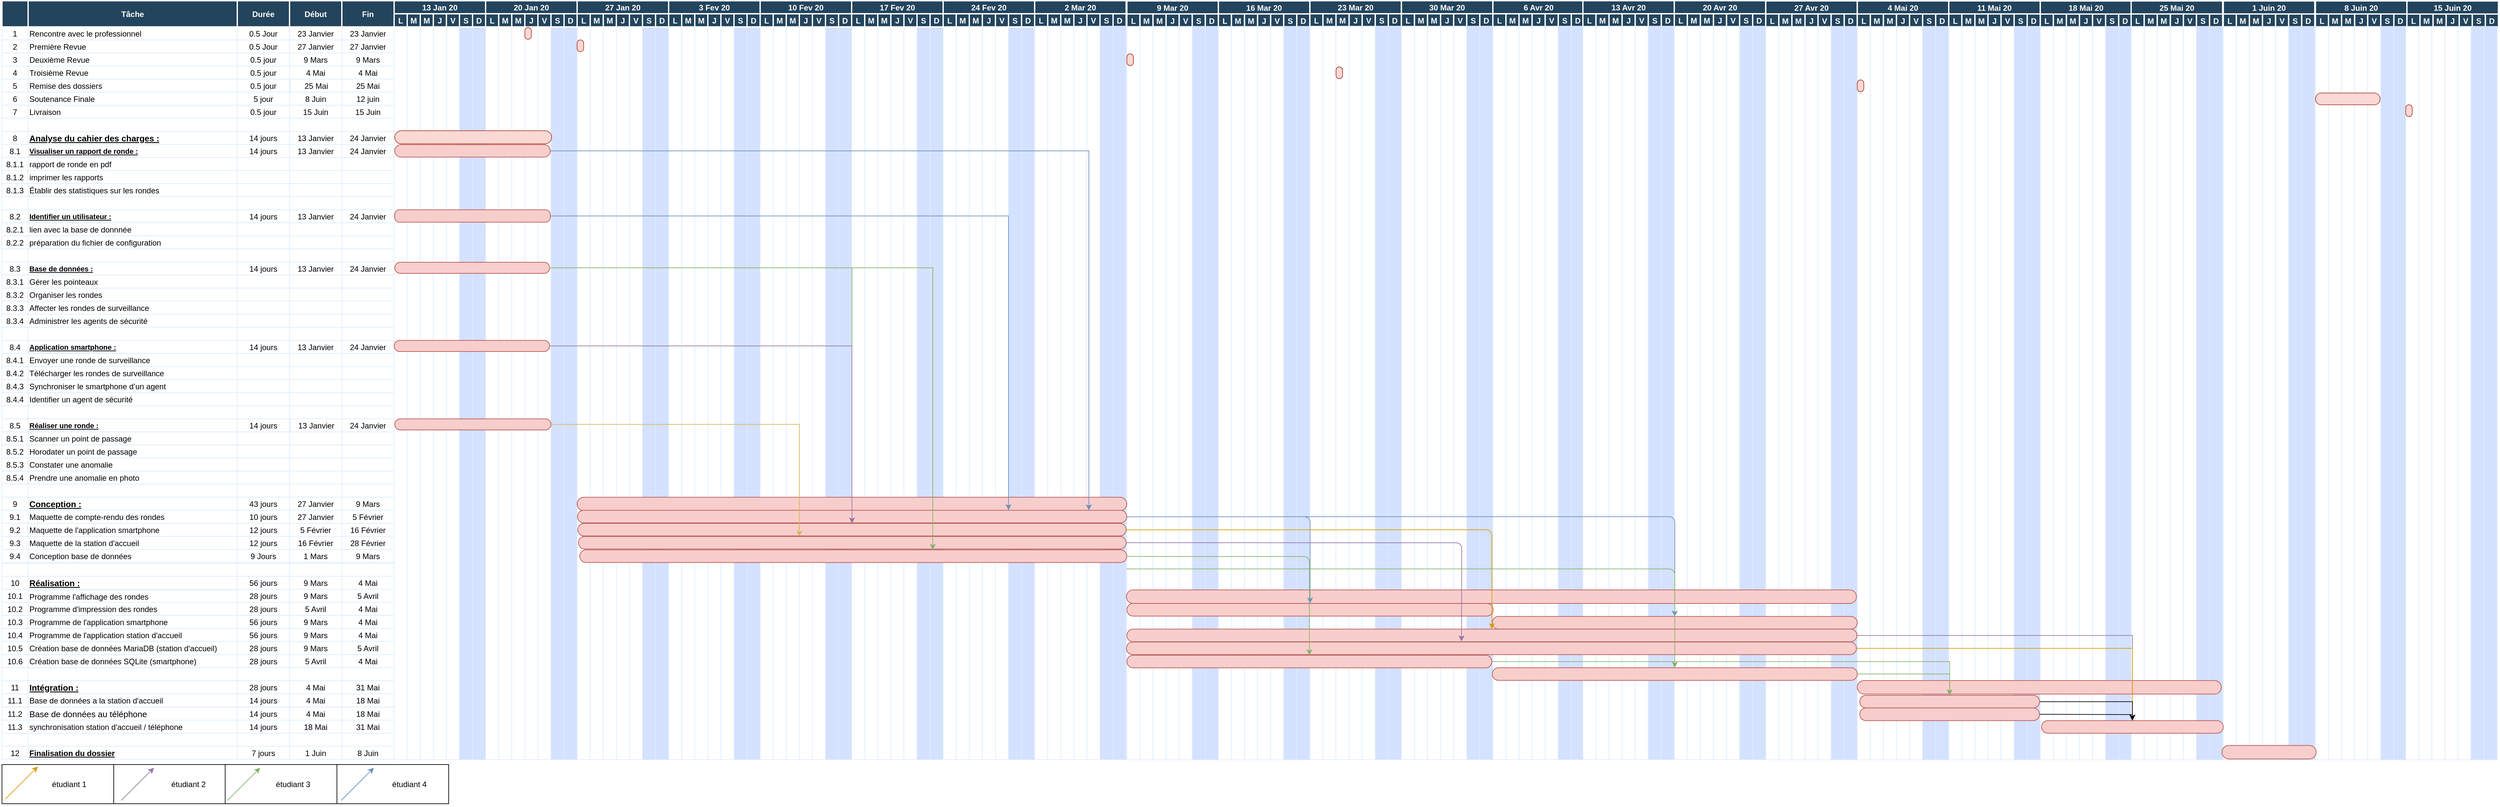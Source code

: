 <mxfile version="12.6.2" type="device"><diagram name="Page-1" id="8378b5f6-a2b2-b727-a746-972ab9d02e00"><mxGraphModel dx="2840" dy="2066" grid="0" gridSize="10" guides="1" tooltips="1" connect="0" arrows="1" fold="1" page="1" pageScale="1.5" pageWidth="1654" pageHeight="1169" background="#ffffff" math="0" shadow="0"><root><mxCell id="0"/><mxCell id="1" parent="0"/><mxCell id="_dIb_DC0r5vAr-SMQWjh-281" value="" style="rounded=0;whiteSpace=wrap;html=1;" parent="1" vertex="1"><mxGeometry x="827.5" y="1446.5" width="171" height="60" as="geometry"/></mxCell><mxCell id="_dIb_DC0r5vAr-SMQWjh-280" value="" style="rounded=0;whiteSpace=wrap;html=1;" parent="1" vertex="1"><mxGeometry x="656.5" y="1446.5" width="171" height="60" as="geometry"/></mxCell><mxCell id="_dIb_DC0r5vAr-SMQWjh-279" value="" style="rounded=0;whiteSpace=wrap;html=1;" parent="1" vertex="1"><mxGeometry x="485.5" y="1446.5" width="171" height="60" as="geometry"/></mxCell><mxCell id="_dIb_DC0r5vAr-SMQWjh-278" value="" style="rounded=0;whiteSpace=wrap;html=1;" parent="1" vertex="1"><mxGeometry x="315" y="1446.5" width="171" height="60" as="geometry"/></mxCell><mxCell id="68" value="" style="strokeColor=#DEEDFF" parent="1" vertex="1"><mxGeometry x="915" y="316.14" width="20" height="1122.86" as="geometry"/></mxCell><mxCell id="69" value="1" style="strokeColor=#DEEDFF;fillColor=#FFFFFF;" parent="1" vertex="1"><mxGeometry x="315.0" y="317.14" width="40" height="20" as="geometry"/></mxCell><mxCell id="70" value="Rencontre avec le professionnel" style="align=left;strokeColor=#DEEDFF;fillColor=#FFFFFF;" parent="1" vertex="1"><mxGeometry x="355.0" y="317.14" width="320.0" height="20" as="geometry"/></mxCell><mxCell id="71" value="0.5 Jour" style="strokeColor=#DEEDFF;fillColor=#FFFFFF;" parent="1" vertex="1"><mxGeometry x="675.0" y="317.14" width="80.0" height="20" as="geometry"/></mxCell><mxCell id="72" value="23 Janvier" style="strokeColor=#DEEDFF;fillColor=#FFFFFF;" parent="1" vertex="1"><mxGeometry x="755.0" y="317.14" width="80.0" height="20" as="geometry"/></mxCell><mxCell id="73" value="23 Janvier" style="strokeColor=#DEEDFF;fillColor=#FFFFFF;" parent="1" vertex="1"><mxGeometry x="835.0" y="317.14" width="80.0" height="20" as="geometry"/></mxCell><mxCell id="74" value="2" style="strokeColor=#DEEDFF" parent="1" vertex="1"><mxGeometry x="315.0" y="337.14" width="40" height="20" as="geometry"/></mxCell><mxCell id="75" value="Première Revue" style="align=left;strokeColor=#DEEDFF" parent="1" vertex="1"><mxGeometry x="355.0" y="337.14" width="320.0" height="20.0" as="geometry"/></mxCell><mxCell id="76" value="0.5 Jour" style="strokeColor=#DEEDFF" parent="1" vertex="1"><mxGeometry x="675.0" y="337.14" width="80.0" height="20" as="geometry"/></mxCell><mxCell id="77" value="27 Janvier" style="strokeColor=#DEEDFF" parent="1" vertex="1"><mxGeometry x="755.0" y="337.14" width="80.0" height="20" as="geometry"/></mxCell><mxCell id="78" value="27 Janvier" style="strokeColor=#DEEDFF" parent="1" vertex="1"><mxGeometry x="835.0" y="337.14" width="80.0" height="20" as="geometry"/></mxCell><mxCell id="79" value="3" style="strokeColor=#DEEDFF" parent="1" vertex="1"><mxGeometry x="315" y="357.14" width="40" height="20" as="geometry"/></mxCell><mxCell id="80" value="Deuxième Revue" style="align=left;strokeColor=#DEEDFF" parent="1" vertex="1"><mxGeometry x="355" y="357.14" width="320" height="20" as="geometry"/></mxCell><mxCell id="81" value="0.5 jour" style="strokeColor=#DEEDFF" parent="1" vertex="1"><mxGeometry x="675.0" y="357.14" width="80.0" height="20" as="geometry"/></mxCell><mxCell id="82" value="9 Mars" style="strokeColor=#DEEDFF" parent="1" vertex="1"><mxGeometry x="755.0" y="357.14" width="80.0" height="20" as="geometry"/></mxCell><mxCell id="83" value="9 Mars" style="strokeColor=#DEEDFF" parent="1" vertex="1"><mxGeometry x="835.0" y="357.14" width="80.0" height="20" as="geometry"/></mxCell><mxCell id="84" value="4" style="strokeColor=#DEEDFF" parent="1" vertex="1"><mxGeometry x="315.0" y="377.14" width="40" height="20" as="geometry"/></mxCell><mxCell id="85" value="Troisième Revue" style="align=left;strokeColor=#DEEDFF" parent="1" vertex="1"><mxGeometry x="355.0" y="377.14" width="320.0" height="20" as="geometry"/></mxCell><mxCell id="86" value="0.5 jour" style="strokeColor=#DEEDFF" parent="1" vertex="1"><mxGeometry x="675.0" y="377.14" width="80.0" height="20" as="geometry"/></mxCell><mxCell id="87" value="4 Mai" style="strokeColor=#DEEDFF" parent="1" vertex="1"><mxGeometry x="755.0" y="377.14" width="80.0" height="20" as="geometry"/></mxCell><mxCell id="88" value="4 Mai" style="strokeColor=#DEEDFF" parent="1" vertex="1"><mxGeometry x="835.0" y="377.14" width="80.0" height="20" as="geometry"/></mxCell><mxCell id="89" value="5" style="strokeColor=#DEEDFF" parent="1" vertex="1"><mxGeometry x="315.0" y="397.14" width="40" height="20" as="geometry"/></mxCell><mxCell id="90" value="Remise des dossiers" style="align=left;strokeColor=#DEEDFF" parent="1" vertex="1"><mxGeometry x="355.0" y="397.14" width="320.0" height="20" as="geometry"/></mxCell><mxCell id="91" value="0.5 jour" style="strokeColor=#DEEDFF" parent="1" vertex="1"><mxGeometry x="675.0" y="397.14" width="80.0" height="20" as="geometry"/></mxCell><mxCell id="92" value="25 Mai" style="strokeColor=#DEEDFF" parent="1" vertex="1"><mxGeometry x="756.0" y="397.14" width="80.0" height="20" as="geometry"/></mxCell><mxCell id="93" value="25 Mai" style="strokeColor=#DEEDFF" parent="1" vertex="1"><mxGeometry x="835.0" y="397.14" width="80.0" height="20" as="geometry"/></mxCell><mxCell id="94" value="6" style="strokeColor=#DEEDFF" parent="1" vertex="1"><mxGeometry x="315.0" y="417.14" width="40" height="20" as="geometry"/></mxCell><mxCell id="95" value="Soutenance Finale" style="align=left;strokeColor=#DEEDFF" parent="1" vertex="1"><mxGeometry x="355.0" y="417.14" width="320.0" height="20" as="geometry"/></mxCell><mxCell id="96" value="5 jour" style="strokeColor=#DEEDFF" parent="1" vertex="1"><mxGeometry x="675.0" y="417.14" width="80.0" height="20" as="geometry"/></mxCell><mxCell id="97" value="8 Juin" style="strokeColor=#DEEDFF" parent="1" vertex="1"><mxGeometry x="755.0" y="417.14" width="80.0" height="20" as="geometry"/></mxCell><mxCell id="98" value="12 juin" style="strokeColor=#DEEDFF" parent="1" vertex="1"><mxGeometry x="835.0" y="417.14" width="80.0" height="20" as="geometry"/></mxCell><mxCell id="99" value="7" style="strokeColor=#DEEDFF" parent="1" vertex="1"><mxGeometry x="315.0" y="437.14" width="40" height="20" as="geometry"/></mxCell><mxCell id="100" value="Livraison" style="align=left;strokeColor=#DEEDFF" parent="1" vertex="1"><mxGeometry x="355.0" y="437.14" width="320.0" height="20" as="geometry"/></mxCell><mxCell id="101" value="0.5 jour" style="strokeColor=#DEEDFF" parent="1" vertex="1"><mxGeometry x="675.0" y="437.14" width="80.0" height="20" as="geometry"/></mxCell><mxCell id="102" value="15 Juin" style="strokeColor=#DEEDFF" parent="1" vertex="1"><mxGeometry x="755.0" y="437.14" width="80.0" height="20" as="geometry"/></mxCell><mxCell id="103" value="15 Juin" style="strokeColor=#DEEDFF" parent="1" vertex="1"><mxGeometry x="835.0" y="437.14" width="80.0" height="20" as="geometry"/></mxCell><mxCell id="104" value="" style="strokeColor=#DEEDFF;fillColor=#FFFFFF;" parent="1" vertex="1"><mxGeometry x="315.0" y="477.14" width="40" height="20" as="geometry"/></mxCell><mxCell id="105" value="" style="align=left;strokeColor=#DEEDFF;fillColor=#FFFFFF;" parent="1" vertex="1"><mxGeometry x="355.0" y="477.14" width="320.0" height="20.0" as="geometry"/></mxCell><mxCell id="106" value="" style="strokeColor=#DEEDFF;fillColor=#FFFFFF;" parent="1" vertex="1"><mxGeometry x="675.0" y="477.14" width="80.0" height="20" as="geometry"/></mxCell><mxCell id="107" value="" style="strokeColor=#DEEDFF;fillColor=#FFFFFF;" parent="1" vertex="1"><mxGeometry x="755.0" y="477.14" width="80.0" height="20" as="geometry"/></mxCell><mxCell id="108" value="" style="strokeColor=#DEEDFF;fillColor=#FFFFFF;" parent="1" vertex="1"><mxGeometry x="835.0" y="477.14" width="80.0" height="20" as="geometry"/></mxCell><mxCell id="109" value="8.1" style="strokeColor=#DEEDFF" parent="1" vertex="1"><mxGeometry x="315.0" y="497.14" width="40" height="20" as="geometry"/></mxCell><mxCell id="110" value="Visualiser un rapport de ronde :" style="align=left;strokeColor=#DEEDFF;fontStyle=5;fontSize=11;" parent="1" vertex="1"><mxGeometry x="355.0" y="497.14" width="320.0" height="20" as="geometry"/></mxCell><mxCell id="111" value="14 jours" style="strokeColor=#DEEDFF" parent="1" vertex="1"><mxGeometry x="675.0" y="497.14" width="80.0" height="20" as="geometry"/></mxCell><mxCell id="112" value="13 Janvier" style="strokeColor=#DEEDFF" parent="1" vertex="1"><mxGeometry x="755.0" y="497.14" width="80.0" height="20" as="geometry"/></mxCell><mxCell id="113" value="24 Janvier" style="strokeColor=#DEEDFF" parent="1" vertex="1"><mxGeometry x="835.0" y="497.14" width="80.0" height="20" as="geometry"/></mxCell><mxCell id="114" value="8.1.1" style="strokeColor=#DEEDFF" parent="1" vertex="1"><mxGeometry x="315.0" y="517.14" width="40" height="20" as="geometry"/></mxCell><mxCell id="115" value="rapport de ronde en pdf" style="align=left;strokeColor=#DEEDFF" parent="1" vertex="1"><mxGeometry x="355.0" y="517.14" width="320.0" height="20" as="geometry"/></mxCell><mxCell id="116" value="" style="strokeColor=#DEEDFF" parent="1" vertex="1"><mxGeometry x="675.0" y="517.14" width="80.0" height="20" as="geometry"/></mxCell><mxCell id="117" value="" style="strokeColor=#DEEDFF" parent="1" vertex="1"><mxGeometry x="755.0" y="517.14" width="80.0" height="20" as="geometry"/></mxCell><mxCell id="118" value="" style="strokeColor=#DEEDFF" parent="1" vertex="1"><mxGeometry x="835.0" y="517.14" width="80.0" height="20" as="geometry"/></mxCell><mxCell id="119" value="8.1.2" style="strokeColor=#DEEDFF" parent="1" vertex="1"><mxGeometry x="315" y="537.14" width="40" height="20" as="geometry"/></mxCell><mxCell id="120" value="imprimer les rapports" style="align=left;strokeColor=#DEEDFF" parent="1" vertex="1"><mxGeometry x="355" y="537.14" width="320" height="20" as="geometry"/></mxCell><mxCell id="121" value="" style="strokeColor=#DEEDFF" parent="1" vertex="1"><mxGeometry x="675.0" y="537.14" width="80.0" height="20" as="geometry"/></mxCell><mxCell id="122" value="" style="strokeColor=#DEEDFF" parent="1" vertex="1"><mxGeometry x="755.0" y="537.14" width="80.0" height="20" as="geometry"/></mxCell><mxCell id="123" value="" style="strokeColor=#DEEDFF" parent="1" vertex="1"><mxGeometry x="835.0" y="537.14" width="80.0" height="20" as="geometry"/></mxCell><mxCell id="124" value="8.1.3" style="strokeColor=#DEEDFF" parent="1" vertex="1"><mxGeometry x="315" y="557.14" width="40" height="20" as="geometry"/></mxCell><mxCell id="125" value="Établir des statistiques sur les rondes" style="align=left;strokeColor=#DEEDFF" parent="1" vertex="1"><mxGeometry x="355" y="557.14" width="320" height="20" as="geometry"/></mxCell><mxCell id="126" value="" style="strokeColor=#DEEDFF" parent="1" vertex="1"><mxGeometry x="675.0" y="557.14" width="80.0" height="20" as="geometry"/></mxCell><mxCell id="127" value="" style="strokeColor=#DEEDFF" parent="1" vertex="1"><mxGeometry x="755.0" y="557.14" width="80.0" height="20" as="geometry"/></mxCell><mxCell id="128" value="" style="strokeColor=#DEEDFF" parent="1" vertex="1"><mxGeometry x="835.0" y="557.14" width="80.0" height="20" as="geometry"/></mxCell><mxCell id="129" value="" style="strokeColor=#DEEDFF" parent="1" vertex="1"><mxGeometry x="315.0" y="577.14" width="40" height="20" as="geometry"/></mxCell><mxCell id="130" value="" style="align=left;strokeColor=#DEEDFF;fontSize=13;fontStyle=0" parent="1" vertex="1"><mxGeometry x="355.0" y="577.14" width="320.0" height="20" as="geometry"/></mxCell><mxCell id="131" value="" style="strokeColor=#DEEDFF" parent="1" vertex="1"><mxGeometry x="675.0" y="577.14" width="80.0" height="20" as="geometry"/></mxCell><mxCell id="132" value="" style="strokeColor=#DEEDFF" parent="1" vertex="1"><mxGeometry x="755.0" y="577.14" width="80.0" height="20" as="geometry"/></mxCell><mxCell id="133" value="" style="strokeColor=#DEEDFF" parent="1" vertex="1"><mxGeometry x="835.0" y="577.14" width="80.0" height="20" as="geometry"/></mxCell><mxCell id="139" value="8.2" style="strokeColor=#DEEDFF;fillColor=#FFFFFF;" parent="1" vertex="1"><mxGeometry x="315.0" y="597.14" width="40" height="20" as="geometry"/></mxCell><mxCell id="140" value="Identifier un utilisateur :" style="align=left;strokeColor=#DEEDFF;fillColor=#FFFFFF;fontStyle=5;fontSize=11;" parent="1" vertex="1"><mxGeometry x="355.0" y="597.14" width="320.0" height="20" as="geometry"/></mxCell><mxCell id="141" value="14 jours" style="strokeColor=#DEEDFF;fillColor=#FFFFFF;" parent="1" vertex="1"><mxGeometry x="675.0" y="597.14" width="80.0" height="20" as="geometry"/></mxCell><mxCell id="142" value="13 Janvier" style="strokeColor=#DEEDFF;fillColor=#FFFFFF;" parent="1" vertex="1"><mxGeometry x="755.0" y="597.14" width="80.0" height="20" as="geometry"/></mxCell><mxCell id="143" value="24 Janvier" style="strokeColor=#DEEDFF;fillColor=#FFFFFF;" parent="1" vertex="1"><mxGeometry x="835.0" y="597.14" width="80.0" height="20" as="geometry"/></mxCell><mxCell id="144" value="8.2.1" style="strokeColor=#DEEDFF" parent="1" vertex="1"><mxGeometry x="315.0" y="617.14" width="40" height="20" as="geometry"/></mxCell><mxCell id="145" value="lien avec la base de donnnée" style="align=left;strokeColor=#DEEDFF" parent="1" vertex="1"><mxGeometry x="355.0" y="617.14" width="320.0" height="20" as="geometry"/></mxCell><mxCell id="146" value="" style="strokeColor=#DEEDFF" parent="1" vertex="1"><mxGeometry x="675.0" y="617.14" width="80.0" height="20" as="geometry"/></mxCell><mxCell id="147" value="" style="strokeColor=#DEEDFF" parent="1" vertex="1"><mxGeometry x="755.0" y="617.14" width="80.0" height="20" as="geometry"/></mxCell><mxCell id="148" value="" style="strokeColor=#DEEDFF" parent="1" vertex="1"><mxGeometry x="835.0" y="617.14" width="80.0" height="20" as="geometry"/></mxCell><mxCell id="149" value="8.2.2" style="strokeColor=#DEEDFF" parent="1" vertex="1"><mxGeometry x="315.0" y="637.14" width="40" height="20" as="geometry"/></mxCell><mxCell id="150" value="préparation du fichier de configuration" style="align=left;strokeColor=#DEEDFF" parent="1" vertex="1"><mxGeometry x="355.0" y="637.14" width="320.0" height="20" as="geometry"/></mxCell><mxCell id="151" value="" style="strokeColor=#DEEDFF" parent="1" vertex="1"><mxGeometry x="675.0" y="637.14" width="80.0" height="20" as="geometry"/></mxCell><mxCell id="152" value="" style="strokeColor=#DEEDFF" parent="1" vertex="1"><mxGeometry x="755.0" y="637.14" width="80.0" height="20" as="geometry"/></mxCell><mxCell id="153" value="" style="strokeColor=#DEEDFF" parent="1" vertex="1"><mxGeometry x="835.0" y="637.14" width="80.0" height="20" as="geometry"/></mxCell><mxCell id="154" value="" style="strokeColor=#DEEDFF" parent="1" vertex="1"><mxGeometry x="315.0" y="657.14" width="40" height="20" as="geometry"/></mxCell><mxCell id="155" value="" style="align=left;strokeColor=#DEEDFF" parent="1" vertex="1"><mxGeometry x="355.0" y="657.14" width="320.0" height="20" as="geometry"/></mxCell><mxCell id="156" value="" style="strokeColor=#DEEDFF" parent="1" vertex="1"><mxGeometry x="675.0" y="657.14" width="80.0" height="20" as="geometry"/></mxCell><mxCell id="157" value="" style="strokeColor=#DEEDFF" parent="1" vertex="1"><mxGeometry x="755.0" y="657.14" width="80.0" height="20" as="geometry"/></mxCell><mxCell id="158" value="" style="strokeColor=#DEEDFF" parent="1" vertex="1"><mxGeometry x="835.0" y="657.14" width="80.0" height="20" as="geometry"/></mxCell><mxCell id="159" value="8.3" style="strokeColor=#DEEDFF" parent="1" vertex="1"><mxGeometry x="315.0" y="677.14" width="40" height="20" as="geometry"/></mxCell><mxCell id="160" value="Base de données :" style="align=left;strokeColor=#DEEDFF;fontStyle=5;fontSize=11;" parent="1" vertex="1"><mxGeometry x="355.0" y="677.14" width="320.0" height="20" as="geometry"/></mxCell><mxCell id="161" value="14 jours" style="strokeColor=#DEEDFF" parent="1" vertex="1"><mxGeometry x="675.0" y="677.14" width="80.0" height="20" as="geometry"/></mxCell><mxCell id="162" value="13 Janvier" style="strokeColor=#DEEDFF" parent="1" vertex="1"><mxGeometry x="755.0" y="677.14" width="80.0" height="20" as="geometry"/></mxCell><mxCell id="163" value="24 Janvier" style="strokeColor=#DEEDFF" parent="1" vertex="1"><mxGeometry x="835.0" y="677.14" width="80.0" height="20" as="geometry"/></mxCell><mxCell id="164" value="8.3.1" style="strokeColor=#DEEDFF" parent="1" vertex="1"><mxGeometry x="315.0" y="697.14" width="40" height="20" as="geometry"/></mxCell><mxCell id="165" value="Gérer les pointeaux" style="align=left;strokeColor=#DEEDFF" parent="1" vertex="1"><mxGeometry x="355.0" y="697.14" width="320.0" height="20" as="geometry"/></mxCell><mxCell id="166" value="" style="strokeColor=#DEEDFF" parent="1" vertex="1"><mxGeometry x="675.0" y="697.14" width="80.0" height="20" as="geometry"/></mxCell><mxCell id="167" value="" style="strokeColor=#DEEDFF" parent="1" vertex="1"><mxGeometry x="755.0" y="697.14" width="80.0" height="20" as="geometry"/></mxCell><mxCell id="168" value="" style="strokeColor=#DEEDFF" parent="1" vertex="1"><mxGeometry x="835.0" y="697.14" width="80.0" height="20" as="geometry"/></mxCell><mxCell id="169" value="8.3.2" style="strokeColor=#DEEDFF" parent="1" vertex="1"><mxGeometry x="315.0" y="717.14" width="40" height="20" as="geometry"/></mxCell><mxCell id="170" value="Organiser les rondes" style="align=left;strokeColor=#DEEDFF" parent="1" vertex="1"><mxGeometry x="355.0" y="717.14" width="320.0" height="20" as="geometry"/></mxCell><mxCell id="171" value="" style="strokeColor=#DEEDFF" parent="1" vertex="1"><mxGeometry x="675.0" y="717.14" width="80.0" height="20" as="geometry"/></mxCell><mxCell id="172" value="" style="strokeColor=#DEEDFF" parent="1" vertex="1"><mxGeometry x="755.0" y="717.14" width="80.0" height="20" as="geometry"/></mxCell><mxCell id="173" value="" style="strokeColor=#DEEDFF" parent="1" vertex="1"><mxGeometry x="835.0" y="717.14" width="80.0" height="20" as="geometry"/></mxCell><mxCell id="174" value="8.3.3" style="strokeColor=#DEEDFF" parent="1" vertex="1"><mxGeometry x="315.0" y="737.14" width="40" height="20" as="geometry"/></mxCell><mxCell id="175" value="Affecter les rondes de surveillance" style="align=left;strokeColor=#DEEDFF" parent="1" vertex="1"><mxGeometry x="355.0" y="737.14" width="320.0" height="20" as="geometry"/></mxCell><mxCell id="176" value="" style="strokeColor=#DEEDFF" parent="1" vertex="1"><mxGeometry x="675.0" y="737.14" width="80.0" height="20" as="geometry"/></mxCell><mxCell id="177" value="" style="strokeColor=#DEEDFF" parent="1" vertex="1"><mxGeometry x="755.0" y="737.14" width="80.0" height="20" as="geometry"/></mxCell><mxCell id="178" value="" style="strokeColor=#DEEDFF" parent="1" vertex="1"><mxGeometry x="835.0" y="737.14" width="80.0" height="20" as="geometry"/></mxCell><mxCell id="179" value="8.3.4" style="strokeColor=#DEEDFF" parent="1" vertex="1"><mxGeometry x="315.0" y="757.14" width="40" height="20" as="geometry"/></mxCell><mxCell id="180" value="Administrer les agents de sécurité" style="align=left;strokeColor=#DEEDFF" parent="1" vertex="1"><mxGeometry x="355.0" y="757.14" width="320.0" height="20" as="geometry"/></mxCell><mxCell id="181" value="" style="strokeColor=#DEEDFF" parent="1" vertex="1"><mxGeometry x="675.0" y="757.14" width="80.0" height="20" as="geometry"/></mxCell><mxCell id="182" value="" style="strokeColor=#DEEDFF" parent="1" vertex="1"><mxGeometry x="755.0" y="757.14" width="80.0" height="20" as="geometry"/></mxCell><mxCell id="183" value="" style="strokeColor=#DEEDFF" parent="1" vertex="1"><mxGeometry x="835.0" y="757.14" width="80.0" height="20" as="geometry"/></mxCell><mxCell id="184" value="" style="strokeColor=#DEEDFF" parent="1" vertex="1"><mxGeometry x="315.0" y="777.14" width="40" height="20" as="geometry"/></mxCell><mxCell id="185" value="" style="align=left;strokeColor=#DEEDFF" parent="1" vertex="1"><mxGeometry x="355.0" y="777.14" width="320.0" height="20" as="geometry"/></mxCell><mxCell id="186" value="" style="strokeColor=#DEEDFF" parent="1" vertex="1"><mxGeometry x="675.0" y="777.14" width="80.0" height="20" as="geometry"/></mxCell><mxCell id="187" value="" style="strokeColor=#DEEDFF" parent="1" vertex="1"><mxGeometry x="755.0" y="777.14" width="80.0" height="20" as="geometry"/></mxCell><mxCell id="188" value="" style="strokeColor=#DEEDFF" parent="1" vertex="1"><mxGeometry x="835.0" y="777.14" width="80.0" height="20" as="geometry"/></mxCell><mxCell id="189" value="8.4" style="strokeColor=#DEEDFF" parent="1" vertex="1"><mxGeometry x="315.0" y="797.14" width="40" height="20" as="geometry"/></mxCell><mxCell id="190" value="Application smartphone :" style="align=left;strokeColor=#DEEDFF;fontStyle=5;fontSize=11;" parent="1" vertex="1"><mxGeometry x="355.0" y="797.14" width="320.0" height="20" as="geometry"/></mxCell><mxCell id="191" value="14 jours" style="strokeColor=#DEEDFF" parent="1" vertex="1"><mxGeometry x="675.0" y="797.14" width="80.0" height="20" as="geometry"/></mxCell><mxCell id="192" value="13 Janvier" style="strokeColor=#DEEDFF" parent="1" vertex="1"><mxGeometry x="755.0" y="797.14" width="80.0" height="20" as="geometry"/></mxCell><mxCell id="193" value="24 Janvier" style="strokeColor=#DEEDFF" parent="1" vertex="1"><mxGeometry x="835.0" y="797.14" width="80.0" height="20" as="geometry"/></mxCell><mxCell id="194" value="" style="strokeColor=#DEEDFF" parent="1" vertex="1"><mxGeometry x="935" y="316.14" width="20" height="1122.86" as="geometry"/></mxCell><mxCell id="195" value="" style="strokeColor=#DEEDFF" parent="1" vertex="1"><mxGeometry x="955" y="316.14" width="20" height="1122.86" as="geometry"/></mxCell><mxCell id="196" value="" style="strokeColor=#DEEDFF" parent="1" vertex="1"><mxGeometry x="975" y="316.14" width="20" height="1122.86" as="geometry"/></mxCell><mxCell id="197" value="" style="strokeColor=#DEEDFF" parent="1" vertex="1"><mxGeometry x="995.0" y="316.14" width="20" height="1122.86" as="geometry"/></mxCell><mxCell id="198" value="" style="strokeColor=#DEEDFF;fillColor=#D4E1FF" parent="1" vertex="1"><mxGeometry x="1015.0" y="316.14" width="20" height="1122.86" as="geometry"/></mxCell><mxCell id="199" value="" style="strokeColor=#DEEDFF;fillColor=#D4E1FF" parent="1" vertex="1"><mxGeometry x="1035.0" y="316.14" width="20" height="1122.86" as="geometry"/></mxCell><mxCell id="200" value="" style="strokeColor=#DEEDFF" parent="1" vertex="1"><mxGeometry x="1055.0" y="316.14" width="20" height="1122.86" as="geometry"/></mxCell><mxCell id="201" value="" style="strokeColor=#DEEDFF" parent="1" vertex="1"><mxGeometry x="1075.0" y="316.14" width="20" height="1122.86" as="geometry"/></mxCell><mxCell id="202" value="" style="strokeColor=#DEEDFF" parent="1" vertex="1"><mxGeometry x="1095.0" y="316.14" width="20" height="1122.86" as="geometry"/></mxCell><mxCell id="203" value="" style="strokeColor=#DEEDFF" parent="1" vertex="1"><mxGeometry x="1115.0" y="316.14" width="20" height="1122.86" as="geometry"/></mxCell><mxCell id="204" value="" style="strokeColor=#DEEDFF" parent="1" vertex="1"><mxGeometry x="1135.0" y="316.14" width="20" height="1122.86" as="geometry"/></mxCell><mxCell id="205" value="" style="strokeColor=#DEEDFF;fillColor=#D4E1FF" parent="1" vertex="1"><mxGeometry x="1155.0" y="316.14" width="20" height="1122.86" as="geometry"/></mxCell><mxCell id="206" value="" style="strokeColor=#DEEDFF;fillColor=#D4E1FF" parent="1" vertex="1"><mxGeometry x="1175.0" y="316.14" width="20" height="1122.86" as="geometry"/></mxCell><mxCell id="207" value="" style="strokeColor=#DEEDFF" parent="1" vertex="1"><mxGeometry x="1195.0" y="316.14" width="20" height="1122.86" as="geometry"/></mxCell><mxCell id="208" value="" style="strokeColor=#DEEDFF" parent="1" vertex="1"><mxGeometry x="1215.0" y="316.14" width="20" height="1122.86" as="geometry"/></mxCell><mxCell id="209" value="" style="strokeColor=#DEEDFF" parent="1" vertex="1"><mxGeometry x="1235.0" y="316.14" width="20" height="1122.86" as="geometry"/></mxCell><mxCell id="210" value="" style="strokeColor=#DEEDFF" parent="1" vertex="1"><mxGeometry x="1255.0" y="316.14" width="20" height="1122.86" as="geometry"/></mxCell><mxCell id="211" value="" style="strokeColor=#DEEDFF" parent="1" vertex="1"><mxGeometry x="1275.0" y="316.14" width="20" height="1122.86" as="geometry"/></mxCell><mxCell id="212" value="" style="strokeColor=#DEEDFF;fillColor=#D4E1FF" parent="1" vertex="1"><mxGeometry x="1295.0" y="316.14" width="20" height="1122.86" as="geometry"/></mxCell><mxCell id="213" value="" style="strokeColor=#DEEDFF;fillColor=#D4E1FF" parent="1" vertex="1"><mxGeometry x="1315.0" y="316.14" width="20" height="1122.86" as="geometry"/></mxCell><mxCell id="214" value="" style="strokeColor=#DEEDFF" parent="1" vertex="1"><mxGeometry x="1335.0" y="316.14" width="20" height="1122.86" as="geometry"/></mxCell><mxCell id="215" value="" style="strokeColor=#DEEDFF" parent="1" vertex="1"><mxGeometry x="1355.0" y="316.14" width="20" height="1122.86" as="geometry"/></mxCell><mxCell id="216" value="" style="strokeColor=#DEEDFF" parent="1" vertex="1"><mxGeometry x="1375.0" y="316.14" width="20" height="1122.86" as="geometry"/></mxCell><mxCell id="217" value="" style="strokeColor=#DEEDFF" parent="1" vertex="1"><mxGeometry x="1395.0" y="316.14" width="20" height="1122.86" as="geometry"/></mxCell><mxCell id="218" value="" style="strokeColor=#DEEDFF" parent="1" vertex="1"><mxGeometry x="1415.0" y="316.14" width="20" height="1122.86" as="geometry"/></mxCell><mxCell id="219" value="" style="strokeColor=#DEEDFF;fillColor=#D4E1FF" parent="1" vertex="1"><mxGeometry x="1435.0" y="316.14" width="20" height="1122.86" as="geometry"/></mxCell><mxCell id="220" value="" style="strokeColor=#DEEDFF;fillColor=#D4E1FF" parent="1" vertex="1"><mxGeometry x="1455.0" y="316.14" width="20" height="1122.86" as="geometry"/></mxCell><mxCell id="221" value="" style="strokeColor=#DEEDFF" parent="1" vertex="1"><mxGeometry x="1475.0" y="316.14" width="20" height="1122.86" as="geometry"/></mxCell><mxCell id="222" value="" style="strokeColor=#DEEDFF" parent="1" vertex="1"><mxGeometry x="1495.0" y="316.14" width="20" height="1122.86" as="geometry"/></mxCell><mxCell id="223" value="" style="strokeColor=#DEEDFF" parent="1" vertex="1"><mxGeometry x="1515.0" y="316.14" width="20" height="1122.86" as="geometry"/></mxCell><mxCell id="224" value="" style="strokeColor=#DEEDFF" parent="1" vertex="1"><mxGeometry x="1535.0" y="316.14" width="20" height="1122.86" as="geometry"/></mxCell><mxCell id="225" value="" style="strokeColor=#DEEDFF" parent="1" vertex="1"><mxGeometry x="1555.0" y="316.14" width="20" height="1122.86" as="geometry"/></mxCell><mxCell id="226" value="" style="strokeColor=#DEEDFF;fillColor=#D4E1FF" parent="1" vertex="1"><mxGeometry x="1575.0" y="316.14" width="20" height="1122.86" as="geometry"/></mxCell><mxCell id="227" value="" style="strokeColor=#DEEDFF;fillColor=#D4E1FF" parent="1" vertex="1"><mxGeometry x="1595.0" y="316.14" width="20" height="1122.86" as="geometry"/></mxCell><mxCell id="228" value="" style="strokeColor=#DEEDFF" parent="1" vertex="1"><mxGeometry x="1615.0" y="316.14" width="20" height="1122.86" as="geometry"/></mxCell><mxCell id="229" value="" style="strokeColor=#DEEDFF" parent="1" vertex="1"><mxGeometry x="1635.0" y="316.14" width="20" height="1122.86" as="geometry"/></mxCell><mxCell id="230" value="" style="strokeColor=#DEEDFF" parent="1" vertex="1"><mxGeometry x="1655.0" y="316.14" width="20" height="1122.86" as="geometry"/></mxCell><mxCell id="231" value="" style="strokeColor=#DEEDFF" parent="1" vertex="1"><mxGeometry x="1675.0" y="316.14" width="20" height="1122.86" as="geometry"/></mxCell><mxCell id="232" value="" style="strokeColor=#DEEDFF" parent="1" vertex="1"><mxGeometry x="1695.0" y="316.14" width="20" height="1122.86" as="geometry"/></mxCell><mxCell id="233" value="" style="strokeColor=#DEEDFF;fillColor=#D4E1FF" parent="1" vertex="1"><mxGeometry x="1715.0" y="316.14" width="20" height="1122.86" as="geometry"/></mxCell><mxCell id="234" value="" style="strokeColor=#DEEDFF;fillColor=#D4E1FF" parent="1" vertex="1"><mxGeometry x="1735.0" y="316.14" width="20" height="1122.86" as="geometry"/></mxCell><mxCell id="235" value="" style="strokeColor=#DEEDFF" parent="1" vertex="1"><mxGeometry x="1755.0" y="316.14" width="20" height="1122.86" as="geometry"/></mxCell><mxCell id="236" value="" style="strokeColor=#DEEDFF" parent="1" vertex="1"><mxGeometry x="1775.0" y="316.14" width="20" height="1122.86" as="geometry"/></mxCell><mxCell id="237" value="" style="strokeColor=#DEEDFF" parent="1" vertex="1"><mxGeometry x="1795.0" y="316.14" width="20" height="1122.86" as="geometry"/></mxCell><mxCell id="238" value="" style="strokeColor=#DEEDFF" parent="1" vertex="1"><mxGeometry x="1815.0" y="316.14" width="20" height="1122.86" as="geometry"/></mxCell><mxCell id="239" value="" style="strokeColor=#DEEDFF" parent="1" vertex="1"><mxGeometry x="1835.0" y="316.14" width="20" height="1122.86" as="geometry"/></mxCell><mxCell id="240" value="" style="strokeColor=#DEEDFF;fillColor=#D4E1FF" parent="1" vertex="1"><mxGeometry x="1855.0" y="316.14" width="20" height="1122.86" as="geometry"/></mxCell><mxCell id="241" value="" style="strokeColor=#DEEDFF;fillColor=#D4E1FF" parent="1" vertex="1"><mxGeometry x="1875.0" y="316.14" width="20" height="1122.86" as="geometry"/></mxCell><mxCell id="2" value="Tâche" style="fillColor=#23445D;strokeColor=#FFFFFF;strokeWidth=2;fontColor=#FFFFFF;fontStyle=1" parent="1" vertex="1"><mxGeometry x="355" y="277.14" width="320" height="40" as="geometry"/></mxCell><mxCell id="3" value="" style="fillColor=#23445D;strokeColor=#FFFFFF;strokeWidth=2;fontColor=#FFFFFF;fontStyle=1" parent="1" vertex="1"><mxGeometry x="315" y="277.14" width="40" height="40" as="geometry"/></mxCell><mxCell id="4" value="13 Jan 20" style="fillColor=#23445D;strokeColor=#FFFFFF;strokeWidth=2;fontColor=#FFFFFF;fontStyle=1" parent="1" vertex="1"><mxGeometry x="915.0" y="277.14" width="140" height="20" as="geometry"/></mxCell><mxCell id="5" value="L" style="fillColor=#23445D;strokeColor=#FFFFFF;strokeWidth=2;fontColor=#FFFFFF;fontStyle=1" parent="1" vertex="1"><mxGeometry x="915.0" y="297.14" width="20" height="20" as="geometry"/></mxCell><mxCell id="6" value="M" style="fillColor=#23445D;strokeColor=#FFFFFF;strokeWidth=2;fontColor=#FFFFFF;fontStyle=1" parent="1" vertex="1"><mxGeometry x="935.0" y="297.14" width="20" height="20" as="geometry"/></mxCell><mxCell id="7" value="M" style="fillColor=#23445D;strokeColor=#FFFFFF;strokeWidth=2;fontColor=#FFFFFF;fontStyle=1" parent="1" vertex="1"><mxGeometry x="955.0" y="297.14" width="20" height="20" as="geometry"/></mxCell><mxCell id="8" value="J" style="fillColor=#23445D;strokeColor=#FFFFFF;strokeWidth=2;fontColor=#FFFFFF;fontStyle=1" parent="1" vertex="1"><mxGeometry x="975.0" y="297.14" width="20" height="20" as="geometry"/></mxCell><mxCell id="9" value="V" style="fillColor=#23445D;strokeColor=#FFFFFF;strokeWidth=2;fontColor=#FFFFFF;fontStyle=1" parent="1" vertex="1"><mxGeometry x="995.0" y="297.14" width="20" height="20" as="geometry"/></mxCell><mxCell id="10" value="S" style="fillColor=#23445D;strokeColor=#FFFFFF;strokeWidth=2;fontColor=#FFFFFF;fontStyle=1" parent="1" vertex="1"><mxGeometry x="1015.0" y="297.14" width="20" height="20" as="geometry"/></mxCell><mxCell id="11" value="D" style="fillColor=#23445D;strokeColor=#FFFFFF;strokeWidth=2;fontColor=#FFFFFF;fontStyle=1" parent="1" vertex="1"><mxGeometry x="1035.0" y="297.14" width="20" height="20" as="geometry"/></mxCell><mxCell id="12" value="Durée" style="fillColor=#23445D;strokeColor=#FFFFFF;strokeWidth=2;fontColor=#FFFFFF;fontStyle=1" parent="1" vertex="1"><mxGeometry x="675.0" y="277.14" width="80.0" height="40.0" as="geometry"/></mxCell><mxCell id="13" value="Début" style="fillColor=#23445D;strokeColor=#FFFFFF;strokeWidth=2;fontColor=#FFFFFF;fontStyle=1" parent="1" vertex="1"><mxGeometry x="755.0" y="277.14" width="80.0" height="40.0" as="geometry"/></mxCell><mxCell id="14" value="Fin" style="fillColor=#23445D;strokeColor=#FFFFFF;strokeWidth=2;fontColor=#FFFFFF;fontStyle=1" parent="1" vertex="1"><mxGeometry x="835.0" y="277.14" width="80.0" height="40.0" as="geometry"/></mxCell><mxCell id="15" value="20 Jan 20" style="fillColor=#23445D;strokeColor=#FFFFFF;strokeWidth=2;fontColor=#FFFFFF;fontStyle=1" parent="1" vertex="1"><mxGeometry x="1055.0" y="277.14" width="140" height="20" as="geometry"/></mxCell><mxCell id="16" value="L" style="fillColor=#23445D;strokeColor=#FFFFFF;strokeWidth=2;fontColor=#FFFFFF;fontStyle=1" parent="1" vertex="1"><mxGeometry x="1055.0" y="297.14" width="20" height="20" as="geometry"/></mxCell><mxCell id="17" value="M" style="fillColor=#23445D;strokeColor=#FFFFFF;strokeWidth=2;fontColor=#FFFFFF;fontStyle=1" parent="1" vertex="1"><mxGeometry x="1075.0" y="297.14" width="20" height="20" as="geometry"/></mxCell><mxCell id="18" value="M" style="fillColor=#23445D;strokeColor=#FFFFFF;strokeWidth=2;fontColor=#FFFFFF;fontStyle=1" parent="1" vertex="1"><mxGeometry x="1095.0" y="297.14" width="20" height="20" as="geometry"/></mxCell><mxCell id="19" value="J" style="fillColor=#23445D;strokeColor=#FFFFFF;strokeWidth=2;fontColor=#FFFFFF;fontStyle=1" parent="1" vertex="1"><mxGeometry x="1115.0" y="297.14" width="20" height="20" as="geometry"/></mxCell><mxCell id="20" value="V" style="fillColor=#23445D;strokeColor=#FFFFFF;strokeWidth=2;fontColor=#FFFFFF;fontStyle=1" parent="1" vertex="1"><mxGeometry x="1135.0" y="297.14" width="20" height="20" as="geometry"/></mxCell><mxCell id="21" value="S" style="fillColor=#23445D;strokeColor=#FFFFFF;strokeWidth=2;fontColor=#FFFFFF;fontStyle=1" parent="1" vertex="1"><mxGeometry x="1155.0" y="297.14" width="20" height="20" as="geometry"/></mxCell><mxCell id="22" value="D" style="fillColor=#23445D;strokeColor=#FFFFFF;strokeWidth=2;fontColor=#FFFFFF;fontStyle=1" parent="1" vertex="1"><mxGeometry x="1175.0" y="297.14" width="20" height="20" as="geometry"/></mxCell><mxCell id="23" value="27 Jan 20" style="fillColor=#23445D;strokeColor=#FFFFFF;strokeWidth=2;fontColor=#FFFFFF;fontStyle=1" parent="1" vertex="1"><mxGeometry x="1195.0" y="277.14" width="140" height="20" as="geometry"/></mxCell><mxCell id="24" value="L" style="fillColor=#23445D;strokeColor=#FFFFFF;strokeWidth=2;fontColor=#FFFFFF;fontStyle=1" parent="1" vertex="1"><mxGeometry x="1195.0" y="297.14" width="20" height="20" as="geometry"/></mxCell><mxCell id="25" value="M" style="fillColor=#23445D;strokeColor=#FFFFFF;strokeWidth=2;fontColor=#FFFFFF;fontStyle=1" parent="1" vertex="1"><mxGeometry x="1215.0" y="297.14" width="20" height="20" as="geometry"/></mxCell><mxCell id="26" value="M" style="fillColor=#23445D;strokeColor=#FFFFFF;strokeWidth=2;fontColor=#FFFFFF;fontStyle=1" parent="1" vertex="1"><mxGeometry x="1235.0" y="297.14" width="20" height="20" as="geometry"/></mxCell><mxCell id="27" value="J" style="fillColor=#23445D;strokeColor=#FFFFFF;strokeWidth=2;fontColor=#FFFFFF;fontStyle=1" parent="1" vertex="1"><mxGeometry x="1255.0" y="297.14" width="20" height="20" as="geometry"/></mxCell><mxCell id="28" value="V" style="fillColor=#23445D;strokeColor=#FFFFFF;strokeWidth=2;fontColor=#FFFFFF;fontStyle=1" parent="1" vertex="1"><mxGeometry x="1275.0" y="297.14" width="20" height="20" as="geometry"/></mxCell><mxCell id="29" value="S" style="fillColor=#23445D;strokeColor=#FFFFFF;strokeWidth=2;fontColor=#FFFFFF;fontStyle=1" parent="1" vertex="1"><mxGeometry x="1295.0" y="297.14" width="20" height="20" as="geometry"/></mxCell><mxCell id="30" value="D" style="fillColor=#23445D;strokeColor=#FFFFFF;strokeWidth=2;fontColor=#FFFFFF;fontStyle=1" parent="1" vertex="1"><mxGeometry x="1315.0" y="297.14" width="20" height="20" as="geometry"/></mxCell><mxCell id="31" value="3 Fev 20" style="fillColor=#23445D;strokeColor=#FFFFFF;strokeWidth=2;fontColor=#FFFFFF;fontStyle=1" parent="1" vertex="1"><mxGeometry x="1335.0" y="277.14" width="140" height="20" as="geometry"/></mxCell><mxCell id="32" value="L" style="fillColor=#23445D;strokeColor=#FFFFFF;strokeWidth=2;fontColor=#FFFFFF;fontStyle=1" parent="1" vertex="1"><mxGeometry x="1335.0" y="297.14" width="20" height="20" as="geometry"/></mxCell><mxCell id="33" value="M" style="fillColor=#23445D;strokeColor=#FFFFFF;strokeWidth=2;fontColor=#FFFFFF;fontStyle=1" parent="1" vertex="1"><mxGeometry x="1355.0" y="297.14" width="20" height="20" as="geometry"/></mxCell><mxCell id="34" value="M" style="fillColor=#23445D;strokeColor=#FFFFFF;strokeWidth=2;fontColor=#FFFFFF;fontStyle=1" parent="1" vertex="1"><mxGeometry x="1375.0" y="297.14" width="20" height="20" as="geometry"/></mxCell><mxCell id="35" value="J" style="fillColor=#23445D;strokeColor=#FFFFFF;strokeWidth=2;fontColor=#FFFFFF;fontStyle=1" parent="1" vertex="1"><mxGeometry x="1395.0" y="297.14" width="20" height="20" as="geometry"/></mxCell><mxCell id="36" value="V" style="fillColor=#23445D;strokeColor=#FFFFFF;strokeWidth=2;fontColor=#FFFFFF;fontStyle=1" parent="1" vertex="1"><mxGeometry x="1415.0" y="297.14" width="20" height="20" as="geometry"/></mxCell><mxCell id="37" value="S" style="fillColor=#23445D;strokeColor=#FFFFFF;strokeWidth=2;fontColor=#FFFFFF;fontStyle=1" parent="1" vertex="1"><mxGeometry x="1435.0" y="297.14" width="20" height="20" as="geometry"/></mxCell><mxCell id="38" value="D" style="fillColor=#23445D;strokeColor=#FFFFFF;strokeWidth=2;fontColor=#FFFFFF;fontStyle=1" parent="1" vertex="1"><mxGeometry x="1455.0" y="297.14" width="20" height="20" as="geometry"/></mxCell><mxCell id="39" value="10 Fev 20" style="fillColor=#23445D;strokeColor=#FFFFFF;strokeWidth=2;fontColor=#FFFFFF;fontStyle=1" parent="1" vertex="1"><mxGeometry x="1475.0" y="277.14" width="140" height="20" as="geometry"/></mxCell><mxCell id="40" value="L" style="fillColor=#23445D;strokeColor=#FFFFFF;strokeWidth=2;fontColor=#FFFFFF;fontStyle=1" parent="1" vertex="1"><mxGeometry x="1475.0" y="297.14" width="20" height="20" as="geometry"/></mxCell><mxCell id="41" value="M" style="fillColor=#23445D;strokeColor=#FFFFFF;strokeWidth=2;fontColor=#FFFFFF;fontStyle=1" parent="1" vertex="1"><mxGeometry x="1495.0" y="297.14" width="20" height="20" as="geometry"/></mxCell><mxCell id="42" value="M" style="fillColor=#23445D;strokeColor=#FFFFFF;strokeWidth=2;fontColor=#FFFFFF;fontStyle=1" parent="1" vertex="1"><mxGeometry x="1515.0" y="297.14" width="20" height="20" as="geometry"/></mxCell><mxCell id="43" value="J" style="fillColor=#23445D;strokeColor=#FFFFFF;strokeWidth=2;fontColor=#FFFFFF;fontStyle=1" parent="1" vertex="1"><mxGeometry x="1535.0" y="297.14" width="20" height="20" as="geometry"/></mxCell><mxCell id="44" value="V" style="fillColor=#23445D;strokeColor=#FFFFFF;strokeWidth=2;fontColor=#FFFFFF;fontStyle=1" parent="1" vertex="1"><mxGeometry x="1555.0" y="297.14" width="20" height="20" as="geometry"/></mxCell><mxCell id="45" value="S" style="fillColor=#23445D;strokeColor=#FFFFFF;strokeWidth=2;fontColor=#FFFFFF;fontStyle=1" parent="1" vertex="1"><mxGeometry x="1575.0" y="297.14" width="20" height="20" as="geometry"/></mxCell><mxCell id="46" value="D" style="fillColor=#23445D;strokeColor=#FFFFFF;strokeWidth=2;fontColor=#FFFFFF;fontStyle=1" parent="1" vertex="1"><mxGeometry x="1595.0" y="297.14" width="20" height="20" as="geometry"/></mxCell><mxCell id="d1gUoLvl7BTDA4CwK7qi-587" value="" style="edgeStyle=orthogonalEdgeStyle;rounded=0;orthogonalLoop=1;jettySize=auto;html=1;" parent="1" source="47" target="231" edge="1"><mxGeometry relative="1" as="geometry"/></mxCell><mxCell id="47" value="17 Fev 20" style="fillColor=#23445D;strokeColor=#FFFFFF;strokeWidth=2;fontColor=#FFFFFF;fontStyle=1" parent="1" vertex="1"><mxGeometry x="1615.0" y="277.14" width="140" height="20" as="geometry"/></mxCell><mxCell id="48" value="L" style="fillColor=#23445D;strokeColor=#FFFFFF;strokeWidth=2;fontColor=#FFFFFF;fontStyle=1" parent="1" vertex="1"><mxGeometry x="1615.0" y="297.14" width="20" height="20" as="geometry"/></mxCell><mxCell id="49" value="M" style="fillColor=#23445D;strokeColor=#FFFFFF;strokeWidth=2;fontColor=#FFFFFF;fontStyle=1" parent="1" vertex="1"><mxGeometry x="1635.0" y="297.14" width="20" height="20" as="geometry"/></mxCell><mxCell id="50" value="M" style="fillColor=#23445D;strokeColor=#FFFFFF;strokeWidth=2;fontColor=#FFFFFF;fontStyle=1" parent="1" vertex="1"><mxGeometry x="1655.0" y="297.14" width="20" height="20" as="geometry"/></mxCell><mxCell id="51" value="J" style="fillColor=#23445D;strokeColor=#FFFFFF;strokeWidth=2;fontColor=#FFFFFF;fontStyle=1" parent="1" vertex="1"><mxGeometry x="1675.0" y="297.14" width="20" height="20" as="geometry"/></mxCell><mxCell id="52" value="V" style="fillColor=#23445D;strokeColor=#FFFFFF;strokeWidth=2;fontColor=#FFFFFF;fontStyle=1" parent="1" vertex="1"><mxGeometry x="1695.0" y="297.14" width="20" height="20" as="geometry"/></mxCell><mxCell id="53" value="S" style="fillColor=#23445D;strokeColor=#FFFFFF;strokeWidth=2;fontColor=#FFFFFF;fontStyle=1" parent="1" vertex="1"><mxGeometry x="1715.0" y="297.14" width="20" height="20" as="geometry"/></mxCell><mxCell id="54" value="D" style="fillColor=#23445D;strokeColor=#FFFFFF;strokeWidth=2;fontColor=#FFFFFF;fontStyle=1" parent="1" vertex="1"><mxGeometry x="1735.0" y="297.14" width="20" height="20" as="geometry"/></mxCell><mxCell id="55" value="24 Fev 20" style="fillColor=#23445D;strokeColor=#FFFFFF;strokeWidth=2;fontColor=#FFFFFF;fontStyle=1" parent="1" vertex="1"><mxGeometry x="1755.0" y="277.14" width="140" height="20" as="geometry"/></mxCell><mxCell id="56" value="L" style="fillColor=#23445D;strokeColor=#FFFFFF;strokeWidth=2;fontColor=#FFFFFF;fontStyle=1" parent="1" vertex="1"><mxGeometry x="1755.0" y="297.14" width="20" height="20" as="geometry"/></mxCell><mxCell id="57" value="M" style="fillColor=#23445D;strokeColor=#FFFFFF;strokeWidth=2;fontColor=#FFFFFF;fontStyle=1" parent="1" vertex="1"><mxGeometry x="1775.0" y="297.14" width="20" height="20" as="geometry"/></mxCell><mxCell id="58" value="M" style="fillColor=#23445D;strokeColor=#FFFFFF;strokeWidth=2;fontColor=#FFFFFF;fontStyle=1" parent="1" vertex="1"><mxGeometry x="1795.0" y="297.14" width="20" height="20" as="geometry"/></mxCell><mxCell id="59" value="J" style="fillColor=#23445D;strokeColor=#FFFFFF;strokeWidth=2;fontColor=#FFFFFF;fontStyle=1" parent="1" vertex="1"><mxGeometry x="1815.0" y="297.14" width="20" height="20" as="geometry"/></mxCell><mxCell id="60" value="V" style="fillColor=#23445D;strokeColor=#FFFFFF;strokeWidth=2;fontColor=#FFFFFF;fontStyle=1" parent="1" vertex="1"><mxGeometry x="1835.0" y="297.14" width="20" height="20" as="geometry"/></mxCell><mxCell id="61" value="S" style="fillColor=#23445D;strokeColor=#FFFFFF;strokeWidth=2;fontColor=#FFFFFF;fontStyle=1" parent="1" vertex="1"><mxGeometry x="1855.0" y="297.14" width="20" height="20" as="geometry"/></mxCell><mxCell id="62" value="D" style="fillColor=#23445D;strokeColor=#FFFFFF;strokeWidth=2;fontColor=#FFFFFF;fontStyle=1" parent="1" vertex="1"><mxGeometry x="1875.0" y="297.14" width="20" height="20" as="geometry"/></mxCell><mxCell id="d1gUoLvl7BTDA4CwK7qi-279" value="2 Mar 20" style="fillColor=#23445D;strokeColor=#FFFFFF;strokeWidth=2;fontColor=#FFFFFF;fontStyle=1" parent="1" vertex="1"><mxGeometry x="1895.0" y="277.09" width="140" height="20" as="geometry"/></mxCell><mxCell id="d1gUoLvl7BTDA4CwK7qi-280" value="L" style="fillColor=#23445D;strokeColor=#FFFFFF;strokeWidth=2;fontColor=#FFFFFF;fontStyle=1" parent="1" vertex="1"><mxGeometry x="1895.0" y="297.09" width="20" height="20" as="geometry"/></mxCell><mxCell id="d1gUoLvl7BTDA4CwK7qi-281" value="M" style="fillColor=#23445D;strokeColor=#FFFFFF;strokeWidth=2;fontColor=#FFFFFF;fontStyle=1" parent="1" vertex="1"><mxGeometry x="1915.0" y="297.09" width="20" height="20" as="geometry"/></mxCell><mxCell id="d1gUoLvl7BTDA4CwK7qi-282" value="M" style="fillColor=#23445D;strokeColor=#FFFFFF;strokeWidth=2;fontColor=#FFFFFF;fontStyle=1" parent="1" vertex="1"><mxGeometry x="1935.0" y="297.09" width="20" height="20" as="geometry"/></mxCell><mxCell id="d1gUoLvl7BTDA4CwK7qi-283" value="J" style="fillColor=#23445D;strokeColor=#FFFFFF;strokeWidth=2;fontColor=#FFFFFF;fontStyle=1" parent="1" vertex="1"><mxGeometry x="1955.0" y="297.09" width="20" height="20" as="geometry"/></mxCell><mxCell id="d1gUoLvl7BTDA4CwK7qi-284" value="V" style="fillColor=#23445D;strokeColor=#FFFFFF;strokeWidth=2;fontColor=#FFFFFF;fontStyle=1" parent="1" vertex="1"><mxGeometry x="1975.0" y="297.09" width="20" height="20" as="geometry"/></mxCell><mxCell id="d1gUoLvl7BTDA4CwK7qi-285" value="S" style="fillColor=#23445D;strokeColor=#FFFFFF;strokeWidth=2;fontColor=#FFFFFF;fontStyle=1" parent="1" vertex="1"><mxGeometry x="1995.0" y="297.09" width="20" height="20" as="geometry"/></mxCell><mxCell id="d1gUoLvl7BTDA4CwK7qi-286" value="D" style="fillColor=#23445D;strokeColor=#FFFFFF;strokeWidth=2;fontColor=#FFFFFF;fontStyle=1" parent="1" vertex="1"><mxGeometry x="2015.0" y="297.09" width="20" height="20" as="geometry"/></mxCell><mxCell id="d1gUoLvl7BTDA4CwK7qi-287" value="" style="strokeColor=#DEEDFF" parent="1" vertex="1"><mxGeometry x="1895.0" y="316.09" width="20" height="1122.86" as="geometry"/></mxCell><mxCell id="d1gUoLvl7BTDA4CwK7qi-288" value="" style="strokeColor=#DEEDFF" parent="1" vertex="1"><mxGeometry x="1915.0" y="316.09" width="20" height="1122.86" as="geometry"/></mxCell><mxCell id="d1gUoLvl7BTDA4CwK7qi-289" value="" style="strokeColor=#DEEDFF" parent="1" vertex="1"><mxGeometry x="1935.0" y="316.09" width="20" height="1122.86" as="geometry"/></mxCell><mxCell id="d1gUoLvl7BTDA4CwK7qi-290" value="" style="strokeColor=#DEEDFF" parent="1" vertex="1"><mxGeometry x="1955.0" y="316.09" width="20" height="1122.86" as="geometry"/></mxCell><mxCell id="d1gUoLvl7BTDA4CwK7qi-291" value="" style="strokeColor=#DEEDFF" parent="1" vertex="1"><mxGeometry x="1975.0" y="316.09" width="20" height="1122.86" as="geometry"/></mxCell><mxCell id="d1gUoLvl7BTDA4CwK7qi-292" value="" style="strokeColor=#DEEDFF;fillColor=#D4E1FF" parent="1" vertex="1"><mxGeometry x="1995.0" y="316.09" width="20" height="1122.86" as="geometry"/></mxCell><mxCell id="d1gUoLvl7BTDA4CwK7qi-293" value="" style="strokeColor=#DEEDFF;fillColor=#D4E1FF" parent="1" vertex="1"><mxGeometry x="2015.0" y="316.09" width="20" height="1122.86" as="geometry"/></mxCell><mxCell id="d1gUoLvl7BTDA4CwK7qi-294" value="9 Mar 20" style="fillColor=#23445D;strokeColor=#FFFFFF;strokeWidth=2;fontColor=#FFFFFF;fontStyle=1" parent="1" vertex="1"><mxGeometry x="2036.13" y="277.38" width="140" height="20" as="geometry"/></mxCell><mxCell id="d1gUoLvl7BTDA4CwK7qi-295" value="L" style="fillColor=#23445D;strokeColor=#FFFFFF;strokeWidth=2;fontColor=#FFFFFF;fontStyle=1" parent="1" vertex="1"><mxGeometry x="2036.13" y="297.38" width="20" height="20" as="geometry"/></mxCell><mxCell id="d1gUoLvl7BTDA4CwK7qi-296" value="M" style="fillColor=#23445D;strokeColor=#FFFFFF;strokeWidth=2;fontColor=#FFFFFF;fontStyle=1" parent="1" vertex="1"><mxGeometry x="2056.13" y="297.38" width="20" height="20" as="geometry"/></mxCell><mxCell id="d1gUoLvl7BTDA4CwK7qi-297" value="M" style="fillColor=#23445D;strokeColor=#FFFFFF;strokeWidth=2;fontColor=#FFFFFF;fontStyle=1" parent="1" vertex="1"><mxGeometry x="2076.13" y="297.38" width="20" height="20" as="geometry"/></mxCell><mxCell id="d1gUoLvl7BTDA4CwK7qi-298" value="J" style="fillColor=#23445D;strokeColor=#FFFFFF;strokeWidth=2;fontColor=#FFFFFF;fontStyle=1" parent="1" vertex="1"><mxGeometry x="2096.13" y="297.38" width="20" height="20" as="geometry"/></mxCell><mxCell id="d1gUoLvl7BTDA4CwK7qi-299" value="V" style="fillColor=#23445D;strokeColor=#FFFFFF;strokeWidth=2;fontColor=#FFFFFF;fontStyle=1" parent="1" vertex="1"><mxGeometry x="2116.13" y="297.38" width="20" height="20" as="geometry"/></mxCell><mxCell id="d1gUoLvl7BTDA4CwK7qi-300" value="S" style="fillColor=#23445D;strokeColor=#FFFFFF;strokeWidth=2;fontColor=#FFFFFF;fontStyle=1" parent="1" vertex="1"><mxGeometry x="2136.13" y="297.38" width="20" height="20" as="geometry"/></mxCell><mxCell id="d1gUoLvl7BTDA4CwK7qi-301" value="D" style="fillColor=#23445D;strokeColor=#FFFFFF;strokeWidth=2;fontColor=#FFFFFF;fontStyle=1" parent="1" vertex="1"><mxGeometry x="2156.13" y="297.38" width="20" height="20" as="geometry"/></mxCell><mxCell id="d1gUoLvl7BTDA4CwK7qi-302" value="" style="strokeColor=#DEEDFF" parent="1" vertex="1"><mxGeometry x="2036.13" y="316.38" width="20" height="1122.86" as="geometry"/></mxCell><mxCell id="d1gUoLvl7BTDA4CwK7qi-303" value="" style="strokeColor=#DEEDFF" parent="1" vertex="1"><mxGeometry x="2056.13" y="316.38" width="20" height="1122.86" as="geometry"/></mxCell><mxCell id="d1gUoLvl7BTDA4CwK7qi-304" value="" style="strokeColor=#DEEDFF" parent="1" vertex="1"><mxGeometry x="2076.13" y="316.38" width="20" height="1122.86" as="geometry"/></mxCell><mxCell id="d1gUoLvl7BTDA4CwK7qi-305" value="" style="strokeColor=#DEEDFF" parent="1" vertex="1"><mxGeometry x="2096.13" y="316.38" width="20" height="1122.86" as="geometry"/></mxCell><mxCell id="d1gUoLvl7BTDA4CwK7qi-306" value="" style="strokeColor=#DEEDFF" parent="1" vertex="1"><mxGeometry x="2116.13" y="316.38" width="20" height="1122.86" as="geometry"/></mxCell><mxCell id="d1gUoLvl7BTDA4CwK7qi-307" value="" style="strokeColor=#DEEDFF;fillColor=#D4E1FF" parent="1" vertex="1"><mxGeometry x="2136.13" y="316.38" width="20" height="1122.86" as="geometry"/></mxCell><mxCell id="d1gUoLvl7BTDA4CwK7qi-308" value="" style="strokeColor=#DEEDFF;fillColor=#D4E1FF" parent="1" vertex="1"><mxGeometry x="2156.13" y="316.38" width="20" height="1122.86" as="geometry"/></mxCell><mxCell id="d1gUoLvl7BTDA4CwK7qi-309" value="16 Mar 20" style="fillColor=#23445D;strokeColor=#FFFFFF;strokeWidth=2;fontColor=#FFFFFF;fontStyle=1" parent="1" vertex="1"><mxGeometry x="2176.13" y="277.38" width="140" height="20" as="geometry"/></mxCell><mxCell id="d1gUoLvl7BTDA4CwK7qi-310" value="L" style="fillColor=#23445D;strokeColor=#FFFFFF;strokeWidth=2;fontColor=#FFFFFF;fontStyle=1" parent="1" vertex="1"><mxGeometry x="2176.13" y="297.38" width="20" height="20" as="geometry"/></mxCell><mxCell id="d1gUoLvl7BTDA4CwK7qi-311" value="M" style="fillColor=#23445D;strokeColor=#FFFFFF;strokeWidth=2;fontColor=#FFFFFF;fontStyle=1" parent="1" vertex="1"><mxGeometry x="2196.13" y="297.38" width="20" height="20" as="geometry"/></mxCell><mxCell id="d1gUoLvl7BTDA4CwK7qi-312" value="M" style="fillColor=#23445D;strokeColor=#FFFFFF;strokeWidth=2;fontColor=#FFFFFF;fontStyle=1" parent="1" vertex="1"><mxGeometry x="2216.13" y="297.38" width="20" height="20" as="geometry"/></mxCell><mxCell id="d1gUoLvl7BTDA4CwK7qi-313" value="J" style="fillColor=#23445D;strokeColor=#FFFFFF;strokeWidth=2;fontColor=#FFFFFF;fontStyle=1" parent="1" vertex="1"><mxGeometry x="2236.13" y="297.38" width="20" height="20" as="geometry"/></mxCell><mxCell id="d1gUoLvl7BTDA4CwK7qi-314" value="V" style="fillColor=#23445D;strokeColor=#FFFFFF;strokeWidth=2;fontColor=#FFFFFF;fontStyle=1" parent="1" vertex="1"><mxGeometry x="2256.13" y="297.38" width="20" height="20" as="geometry"/></mxCell><mxCell id="d1gUoLvl7BTDA4CwK7qi-315" value="S" style="fillColor=#23445D;strokeColor=#FFFFFF;strokeWidth=2;fontColor=#FFFFFF;fontStyle=1" parent="1" vertex="1"><mxGeometry x="2276.13" y="297.38" width="20" height="20" as="geometry"/></mxCell><mxCell id="d1gUoLvl7BTDA4CwK7qi-316" value="D" style="fillColor=#23445D;strokeColor=#FFFFFF;strokeWidth=2;fontColor=#FFFFFF;fontStyle=1" parent="1" vertex="1"><mxGeometry x="2296.13" y="297.38" width="20" height="20" as="geometry"/></mxCell><mxCell id="d1gUoLvl7BTDA4CwK7qi-317" value="" style="strokeColor=#DEEDFF" parent="1" vertex="1"><mxGeometry x="2176.13" y="316.38" width="20" height="1122.86" as="geometry"/></mxCell><mxCell id="d1gUoLvl7BTDA4CwK7qi-318" value="" style="strokeColor=#DEEDFF" parent="1" vertex="1"><mxGeometry x="2196.13" y="316.38" width="20" height="1122.86" as="geometry"/></mxCell><mxCell id="d1gUoLvl7BTDA4CwK7qi-319" value="" style="strokeColor=#DEEDFF" parent="1" vertex="1"><mxGeometry x="2216.13" y="316.38" width="20" height="1122.86" as="geometry"/></mxCell><mxCell id="d1gUoLvl7BTDA4CwK7qi-320" value="" style="strokeColor=#DEEDFF" parent="1" vertex="1"><mxGeometry x="2236.13" y="316.38" width="20" height="1122.86" as="geometry"/></mxCell><mxCell id="d1gUoLvl7BTDA4CwK7qi-321" value="" style="strokeColor=#DEEDFF" parent="1" vertex="1"><mxGeometry x="2256.13" y="316.38" width="20" height="1122.86" as="geometry"/></mxCell><mxCell id="d1gUoLvl7BTDA4CwK7qi-322" value="" style="strokeColor=#DEEDFF;fillColor=#D4E1FF" parent="1" vertex="1"><mxGeometry x="2276.13" y="316.38" width="20" height="1122.86" as="geometry"/></mxCell><mxCell id="d1gUoLvl7BTDA4CwK7qi-323" value="" style="strokeColor=#DEEDFF;fillColor=#D4E1FF" parent="1" vertex="1"><mxGeometry x="2296.13" y="316.38" width="20" height="1122.86" as="geometry"/></mxCell><mxCell id="d1gUoLvl7BTDA4CwK7qi-324" value="23 Mar 20" style="fillColor=#23445D;strokeColor=#FFFFFF;strokeWidth=2;fontColor=#FFFFFF;fontStyle=1" parent="1" vertex="1"><mxGeometry x="2316.13" y="277.09" width="140" height="20" as="geometry"/></mxCell><mxCell id="d1gUoLvl7BTDA4CwK7qi-325" value="L" style="fillColor=#23445D;strokeColor=#FFFFFF;strokeWidth=2;fontColor=#FFFFFF;fontStyle=1" parent="1" vertex="1"><mxGeometry x="2316.13" y="297.09" width="20" height="20" as="geometry"/></mxCell><mxCell id="d1gUoLvl7BTDA4CwK7qi-326" value="M" style="fillColor=#23445D;strokeColor=#FFFFFF;strokeWidth=2;fontColor=#FFFFFF;fontStyle=1" parent="1" vertex="1"><mxGeometry x="2336.13" y="297.09" width="20" height="20" as="geometry"/></mxCell><mxCell id="d1gUoLvl7BTDA4CwK7qi-327" value="M" style="fillColor=#23445D;strokeColor=#FFFFFF;strokeWidth=2;fontColor=#FFFFFF;fontStyle=1" parent="1" vertex="1"><mxGeometry x="2356.13" y="297.09" width="20" height="20" as="geometry"/></mxCell><mxCell id="d1gUoLvl7BTDA4CwK7qi-328" value="J" style="fillColor=#23445D;strokeColor=#FFFFFF;strokeWidth=2;fontColor=#FFFFFF;fontStyle=1" parent="1" vertex="1"><mxGeometry x="2376.13" y="297.09" width="20" height="20" as="geometry"/></mxCell><mxCell id="d1gUoLvl7BTDA4CwK7qi-329" value="V" style="fillColor=#23445D;strokeColor=#FFFFFF;strokeWidth=2;fontColor=#FFFFFF;fontStyle=1" parent="1" vertex="1"><mxGeometry x="2396.13" y="297.09" width="20" height="20" as="geometry"/></mxCell><mxCell id="d1gUoLvl7BTDA4CwK7qi-330" value="S" style="fillColor=#23445D;strokeColor=#FFFFFF;strokeWidth=2;fontColor=#FFFFFF;fontStyle=1" parent="1" vertex="1"><mxGeometry x="2416.13" y="297.09" width="20" height="20" as="geometry"/></mxCell><mxCell id="d1gUoLvl7BTDA4CwK7qi-331" value="D" style="fillColor=#23445D;strokeColor=#FFFFFF;strokeWidth=2;fontColor=#FFFFFF;fontStyle=1" parent="1" vertex="1"><mxGeometry x="2436.13" y="297.09" width="20" height="20" as="geometry"/></mxCell><mxCell id="d1gUoLvl7BTDA4CwK7qi-332" value="" style="strokeColor=#DEEDFF" parent="1" vertex="1"><mxGeometry x="2316.13" y="316.09" width="20" height="1122.86" as="geometry"/></mxCell><mxCell id="d1gUoLvl7BTDA4CwK7qi-333" value="" style="strokeColor=#DEEDFF" parent="1" vertex="1"><mxGeometry x="2336.13" y="316.09" width="20" height="1122.86" as="geometry"/></mxCell><mxCell id="d1gUoLvl7BTDA4CwK7qi-334" value="" style="strokeColor=#DEEDFF" parent="1" vertex="1"><mxGeometry x="2356.13" y="316.09" width="20" height="1122.86" as="geometry"/></mxCell><mxCell id="d1gUoLvl7BTDA4CwK7qi-335" value="" style="strokeColor=#DEEDFF" parent="1" vertex="1"><mxGeometry x="2376.13" y="316.09" width="20" height="1122.86" as="geometry"/></mxCell><mxCell id="d1gUoLvl7BTDA4CwK7qi-336" value="" style="strokeColor=#DEEDFF" parent="1" vertex="1"><mxGeometry x="2396.13" y="316.09" width="20" height="1122.86" as="geometry"/></mxCell><mxCell id="d1gUoLvl7BTDA4CwK7qi-337" value="" style="strokeColor=#DEEDFF;fillColor=#D4E1FF" parent="1" vertex="1"><mxGeometry x="2416.13" y="316.09" width="20" height="1122.86" as="geometry"/></mxCell><mxCell id="d1gUoLvl7BTDA4CwK7qi-338" value="" style="strokeColor=#DEEDFF;fillColor=#D4E1FF" parent="1" vertex="1"><mxGeometry x="2436.13" y="316.09" width="20" height="1122.86" as="geometry"/></mxCell><mxCell id="d1gUoLvl7BTDA4CwK7qi-339" value="30 Mar 20" style="fillColor=#23445D;strokeColor=#FFFFFF;strokeWidth=2;fontColor=#FFFFFF;fontStyle=1" parent="1" vertex="1"><mxGeometry x="2456.13" y="277.09" width="140" height="20" as="geometry"/></mxCell><mxCell id="d1gUoLvl7BTDA4CwK7qi-340" value="L" style="fillColor=#23445D;strokeColor=#FFFFFF;strokeWidth=2;fontColor=#FFFFFF;fontStyle=1" parent="1" vertex="1"><mxGeometry x="2456.13" y="297.09" width="20" height="20" as="geometry"/></mxCell><mxCell id="d1gUoLvl7BTDA4CwK7qi-341" value="M" style="fillColor=#23445D;strokeColor=#FFFFFF;strokeWidth=2;fontColor=#FFFFFF;fontStyle=1" parent="1" vertex="1"><mxGeometry x="2476.13" y="297.09" width="20" height="20" as="geometry"/></mxCell><mxCell id="d1gUoLvl7BTDA4CwK7qi-342" value="M" style="fillColor=#23445D;strokeColor=#FFFFFF;strokeWidth=2;fontColor=#FFFFFF;fontStyle=1" parent="1" vertex="1"><mxGeometry x="2496.13" y="297.09" width="20" height="20" as="geometry"/></mxCell><mxCell id="d1gUoLvl7BTDA4CwK7qi-343" value="J" style="fillColor=#23445D;strokeColor=#FFFFFF;strokeWidth=2;fontColor=#FFFFFF;fontStyle=1" parent="1" vertex="1"><mxGeometry x="2516.13" y="297.09" width="20" height="20" as="geometry"/></mxCell><mxCell id="d1gUoLvl7BTDA4CwK7qi-344" value="V" style="fillColor=#23445D;strokeColor=#FFFFFF;strokeWidth=2;fontColor=#FFFFFF;fontStyle=1" parent="1" vertex="1"><mxGeometry x="2536.13" y="297.09" width="20" height="20" as="geometry"/></mxCell><mxCell id="d1gUoLvl7BTDA4CwK7qi-345" value="S" style="fillColor=#23445D;strokeColor=#FFFFFF;strokeWidth=2;fontColor=#FFFFFF;fontStyle=1" parent="1" vertex="1"><mxGeometry x="2556.13" y="297.09" width="20" height="20" as="geometry"/></mxCell><mxCell id="d1gUoLvl7BTDA4CwK7qi-346" value="D" style="fillColor=#23445D;strokeColor=#FFFFFF;strokeWidth=2;fontColor=#FFFFFF;fontStyle=1" parent="1" vertex="1"><mxGeometry x="2576.13" y="297.09" width="20" height="20" as="geometry"/></mxCell><mxCell id="d1gUoLvl7BTDA4CwK7qi-347" value="" style="strokeColor=#DEEDFF" parent="1" vertex="1"><mxGeometry x="2456.13" y="316.09" width="20" height="1122.86" as="geometry"/></mxCell><mxCell id="d1gUoLvl7BTDA4CwK7qi-348" value="" style="strokeColor=#DEEDFF" parent="1" vertex="1"><mxGeometry x="2476.13" y="316.09" width="20" height="1122.86" as="geometry"/></mxCell><mxCell id="d1gUoLvl7BTDA4CwK7qi-349" value="" style="strokeColor=#DEEDFF" parent="1" vertex="1"><mxGeometry x="2496.13" y="316.09" width="20" height="1122.86" as="geometry"/></mxCell><mxCell id="d1gUoLvl7BTDA4CwK7qi-350" value="" style="strokeColor=#DEEDFF" parent="1" vertex="1"><mxGeometry x="2516.13" y="316.09" width="20" height="1122.86" as="geometry"/></mxCell><mxCell id="d1gUoLvl7BTDA4CwK7qi-351" value="" style="strokeColor=#DEEDFF" parent="1" vertex="1"><mxGeometry x="2536.13" y="316.09" width="20" height="1122.86" as="geometry"/></mxCell><mxCell id="d1gUoLvl7BTDA4CwK7qi-352" value="" style="strokeColor=#DEEDFF;fillColor=#D4E1FF" parent="1" vertex="1"><mxGeometry x="2556.13" y="316.09" width="20" height="1122.86" as="geometry"/></mxCell><mxCell id="d1gUoLvl7BTDA4CwK7qi-353" value="" style="strokeColor=#DEEDFF;fillColor=#D4E1FF" parent="1" vertex="1"><mxGeometry x="2576.13" y="316.09" width="20" height="1122.86" as="geometry"/></mxCell><mxCell id="d1gUoLvl7BTDA4CwK7qi-354" value="6 Avr 20" style="fillColor=#23445D;strokeColor=#FFFFFF;strokeWidth=2;fontColor=#FFFFFF;fontStyle=1" parent="1" vertex="1"><mxGeometry x="2596.13" y="277.09" width="140" height="20" as="geometry"/></mxCell><mxCell id="d1gUoLvl7BTDA4CwK7qi-355" value="L" style="fillColor=#23445D;strokeColor=#FFFFFF;strokeWidth=2;fontColor=#FFFFFF;fontStyle=1" parent="1" vertex="1"><mxGeometry x="2596.13" y="297.09" width="20" height="20" as="geometry"/></mxCell><mxCell id="d1gUoLvl7BTDA4CwK7qi-356" value="M" style="fillColor=#23445D;strokeColor=#FFFFFF;strokeWidth=2;fontColor=#FFFFFF;fontStyle=1" parent="1" vertex="1"><mxGeometry x="2616.13" y="297.09" width="20" height="20" as="geometry"/></mxCell><mxCell id="d1gUoLvl7BTDA4CwK7qi-357" value="M" style="fillColor=#23445D;strokeColor=#FFFFFF;strokeWidth=2;fontColor=#FFFFFF;fontStyle=1" parent="1" vertex="1"><mxGeometry x="2636.13" y="297.09" width="20" height="20" as="geometry"/></mxCell><mxCell id="d1gUoLvl7BTDA4CwK7qi-358" value="J" style="fillColor=#23445D;strokeColor=#FFFFFF;strokeWidth=2;fontColor=#FFFFFF;fontStyle=1" parent="1" vertex="1"><mxGeometry x="2656.13" y="297.09" width="20" height="20" as="geometry"/></mxCell><mxCell id="d1gUoLvl7BTDA4CwK7qi-359" value="V" style="fillColor=#23445D;strokeColor=#FFFFFF;strokeWidth=2;fontColor=#FFFFFF;fontStyle=1" parent="1" vertex="1"><mxGeometry x="2676.13" y="297.09" width="20" height="20" as="geometry"/></mxCell><mxCell id="d1gUoLvl7BTDA4CwK7qi-360" value="S" style="fillColor=#23445D;strokeColor=#FFFFFF;strokeWidth=2;fontColor=#FFFFFF;fontStyle=1" parent="1" vertex="1"><mxGeometry x="2696.13" y="297.09" width="20" height="20" as="geometry"/></mxCell><mxCell id="d1gUoLvl7BTDA4CwK7qi-361" value="D" style="fillColor=#23445D;strokeColor=#FFFFFF;strokeWidth=2;fontColor=#FFFFFF;fontStyle=1" parent="1" vertex="1"><mxGeometry x="2716.13" y="297.09" width="20" height="20" as="geometry"/></mxCell><mxCell id="d1gUoLvl7BTDA4CwK7qi-362" value="" style="strokeColor=#DEEDFF" parent="1" vertex="1"><mxGeometry x="2596.13" y="316.09" width="20" height="1122.86" as="geometry"/></mxCell><mxCell id="d1gUoLvl7BTDA4CwK7qi-363" value="" style="strokeColor=#DEEDFF" parent="1" vertex="1"><mxGeometry x="2616.13" y="316.09" width="20" height="1122.86" as="geometry"/></mxCell><mxCell id="d1gUoLvl7BTDA4CwK7qi-364" value="" style="strokeColor=#DEEDFF" parent="1" vertex="1"><mxGeometry x="2636.13" y="316.09" width="20" height="1122.86" as="geometry"/></mxCell><mxCell id="d1gUoLvl7BTDA4CwK7qi-365" value="" style="strokeColor=#DEEDFF" parent="1" vertex="1"><mxGeometry x="2656.13" y="316.09" width="20" height="1122.86" as="geometry"/></mxCell><mxCell id="d1gUoLvl7BTDA4CwK7qi-366" value="" style="strokeColor=#DEEDFF" parent="1" vertex="1"><mxGeometry x="2676.13" y="316.09" width="20" height="1122.86" as="geometry"/></mxCell><mxCell id="d1gUoLvl7BTDA4CwK7qi-367" value="" style="strokeColor=#DEEDFF;fillColor=#D4E1FF" parent="1" vertex="1"><mxGeometry x="2696.13" y="316.09" width="20" height="1122.86" as="geometry"/></mxCell><mxCell id="d1gUoLvl7BTDA4CwK7qi-368" value="" style="strokeColor=#DEEDFF;fillColor=#D4E1FF" parent="1" vertex="1"><mxGeometry x="2716.13" y="316.09" width="20" height="1122.86" as="geometry"/></mxCell><mxCell id="d1gUoLvl7BTDA4CwK7qi-369" value="13 Avr 20" style="fillColor=#23445D;strokeColor=#FFFFFF;strokeWidth=2;fontColor=#FFFFFF;fontStyle=1" parent="1" vertex="1"><mxGeometry x="2733.84" y="277.09" width="140" height="20" as="geometry"/></mxCell><mxCell id="d1gUoLvl7BTDA4CwK7qi-370" value="L" style="fillColor=#23445D;strokeColor=#FFFFFF;strokeWidth=2;fontColor=#FFFFFF;fontStyle=1" parent="1" vertex="1"><mxGeometry x="2733.84" y="297.09" width="20" height="20" as="geometry"/></mxCell><mxCell id="d1gUoLvl7BTDA4CwK7qi-371" value="M" style="fillColor=#23445D;strokeColor=#FFFFFF;strokeWidth=2;fontColor=#FFFFFF;fontStyle=1" parent="1" vertex="1"><mxGeometry x="2753.84" y="297.09" width="20" height="20" as="geometry"/></mxCell><mxCell id="d1gUoLvl7BTDA4CwK7qi-372" value="M" style="fillColor=#23445D;strokeColor=#FFFFFF;strokeWidth=2;fontColor=#FFFFFF;fontStyle=1" parent="1" vertex="1"><mxGeometry x="2773.84" y="297.09" width="20" height="20" as="geometry"/></mxCell><mxCell id="d1gUoLvl7BTDA4CwK7qi-373" value="J" style="fillColor=#23445D;strokeColor=#FFFFFF;strokeWidth=2;fontColor=#FFFFFF;fontStyle=1" parent="1" vertex="1"><mxGeometry x="2793.84" y="297.09" width="20" height="20" as="geometry"/></mxCell><mxCell id="d1gUoLvl7BTDA4CwK7qi-374" value="V" style="fillColor=#23445D;strokeColor=#FFFFFF;strokeWidth=2;fontColor=#FFFFFF;fontStyle=1" parent="1" vertex="1"><mxGeometry x="2813.84" y="297.09" width="20" height="20" as="geometry"/></mxCell><mxCell id="d1gUoLvl7BTDA4CwK7qi-375" value="S" style="fillColor=#23445D;strokeColor=#FFFFFF;strokeWidth=2;fontColor=#FFFFFF;fontStyle=1" parent="1" vertex="1"><mxGeometry x="2833.84" y="297.09" width="20" height="20" as="geometry"/></mxCell><mxCell id="d1gUoLvl7BTDA4CwK7qi-376" value="D" style="fillColor=#23445D;strokeColor=#FFFFFF;strokeWidth=2;fontColor=#FFFFFF;fontStyle=1" parent="1" vertex="1"><mxGeometry x="2853.84" y="297.09" width="20" height="20" as="geometry"/></mxCell><mxCell id="d1gUoLvl7BTDA4CwK7qi-377" value="" style="strokeColor=#DEEDFF" parent="1" vertex="1"><mxGeometry x="2733.84" y="316.09" width="20" height="1122.86" as="geometry"/></mxCell><mxCell id="d1gUoLvl7BTDA4CwK7qi-378" value="" style="strokeColor=#DEEDFF" parent="1" vertex="1"><mxGeometry x="2753.84" y="316.09" width="20" height="1122.86" as="geometry"/></mxCell><mxCell id="d1gUoLvl7BTDA4CwK7qi-379" value="" style="strokeColor=#DEEDFF" parent="1" vertex="1"><mxGeometry x="2773.84" y="316.09" width="20" height="1122.86" as="geometry"/></mxCell><mxCell id="d1gUoLvl7BTDA4CwK7qi-380" value="" style="strokeColor=#DEEDFF" parent="1" vertex="1"><mxGeometry x="2793.84" y="316.09" width="20" height="1122.86" as="geometry"/></mxCell><mxCell id="d1gUoLvl7BTDA4CwK7qi-381" value="" style="strokeColor=#DEEDFF" parent="1" vertex="1"><mxGeometry x="2813.84" y="316.09" width="20" height="1122.86" as="geometry"/></mxCell><mxCell id="d1gUoLvl7BTDA4CwK7qi-382" value="" style="strokeColor=#DEEDFF;fillColor=#D4E1FF" parent="1" vertex="1"><mxGeometry x="2833.84" y="316.09" width="20" height="1122.86" as="geometry"/></mxCell><mxCell id="d1gUoLvl7BTDA4CwK7qi-383" value="" style="strokeColor=#DEEDFF;fillColor=#D4E1FF" parent="1" vertex="1"><mxGeometry x="2853.84" y="316.09" width="20" height="1122.86" as="geometry"/></mxCell><mxCell id="d1gUoLvl7BTDA4CwK7qi-384" value="20 Avr 20" style="fillColor=#23445D;strokeColor=#FFFFFF;strokeWidth=2;fontColor=#FFFFFF;fontStyle=1" parent="1" vertex="1"><mxGeometry x="2873.63" y="277.09" width="140" height="20" as="geometry"/></mxCell><mxCell id="d1gUoLvl7BTDA4CwK7qi-385" value="L" style="fillColor=#23445D;strokeColor=#FFFFFF;strokeWidth=2;fontColor=#FFFFFF;fontStyle=1" parent="1" vertex="1"><mxGeometry x="2873.63" y="297.09" width="20" height="20" as="geometry"/></mxCell><mxCell id="d1gUoLvl7BTDA4CwK7qi-386" value="M" style="fillColor=#23445D;strokeColor=#FFFFFF;strokeWidth=2;fontColor=#FFFFFF;fontStyle=1" parent="1" vertex="1"><mxGeometry x="2893.63" y="297.09" width="20" height="20" as="geometry"/></mxCell><mxCell id="d1gUoLvl7BTDA4CwK7qi-387" value="M" style="fillColor=#23445D;strokeColor=#FFFFFF;strokeWidth=2;fontColor=#FFFFFF;fontStyle=1" parent="1" vertex="1"><mxGeometry x="2913.63" y="297.09" width="20" height="20" as="geometry"/></mxCell><mxCell id="d1gUoLvl7BTDA4CwK7qi-388" value="J" style="fillColor=#23445D;strokeColor=#FFFFFF;strokeWidth=2;fontColor=#FFFFFF;fontStyle=1" parent="1" vertex="1"><mxGeometry x="2933.63" y="297.09" width="20" height="20" as="geometry"/></mxCell><mxCell id="d1gUoLvl7BTDA4CwK7qi-389" value="V" style="fillColor=#23445D;strokeColor=#FFFFFF;strokeWidth=2;fontColor=#FFFFFF;fontStyle=1" parent="1" vertex="1"><mxGeometry x="2953.63" y="297.09" width="20" height="20" as="geometry"/></mxCell><mxCell id="d1gUoLvl7BTDA4CwK7qi-390" value="S" style="fillColor=#23445D;strokeColor=#FFFFFF;strokeWidth=2;fontColor=#FFFFFF;fontStyle=1" parent="1" vertex="1"><mxGeometry x="2973.63" y="297.09" width="20" height="20" as="geometry"/></mxCell><mxCell id="d1gUoLvl7BTDA4CwK7qi-391" value="D" style="fillColor=#23445D;strokeColor=#FFFFFF;strokeWidth=2;fontColor=#FFFFFF;fontStyle=1" parent="1" vertex="1"><mxGeometry x="2993.63" y="297.09" width="20" height="20" as="geometry"/></mxCell><mxCell id="d1gUoLvl7BTDA4CwK7qi-392" value="" style="strokeColor=#DEEDFF" parent="1" vertex="1"><mxGeometry x="2873.63" y="316.09" width="20" height="1122.86" as="geometry"/></mxCell><mxCell id="d1gUoLvl7BTDA4CwK7qi-393" value="" style="strokeColor=#DEEDFF" parent="1" vertex="1"><mxGeometry x="2893.63" y="316.09" width="20" height="1122.86" as="geometry"/></mxCell><mxCell id="d1gUoLvl7BTDA4CwK7qi-394" value="" style="strokeColor=#DEEDFF" parent="1" vertex="1"><mxGeometry x="2913.63" y="316.09" width="20" height="1122.86" as="geometry"/></mxCell><mxCell id="d1gUoLvl7BTDA4CwK7qi-395" value="" style="strokeColor=#DEEDFF" parent="1" vertex="1"><mxGeometry x="2933.63" y="316.09" width="20" height="1122.86" as="geometry"/></mxCell><mxCell id="d1gUoLvl7BTDA4CwK7qi-396" value="" style="strokeColor=#DEEDFF" parent="1" vertex="1"><mxGeometry x="2953.63" y="316.09" width="20" height="1122.86" as="geometry"/></mxCell><mxCell id="d1gUoLvl7BTDA4CwK7qi-397" value="" style="strokeColor=#DEEDFF;fillColor=#D4E1FF" parent="1" vertex="1"><mxGeometry x="2973.63" y="316.09" width="20" height="1122.86" as="geometry"/></mxCell><mxCell id="d1gUoLvl7BTDA4CwK7qi-398" value="" style="strokeColor=#DEEDFF;fillColor=#D4E1FF" parent="1" vertex="1"><mxGeometry x="2993.63" y="316.09" width="20" height="1122.86" as="geometry"/></mxCell><mxCell id="d1gUoLvl7BTDA4CwK7qi-399" value="27 Avr 20" style="fillColor=#23445D;strokeColor=#FFFFFF;strokeWidth=2;fontColor=#FFFFFF;fontStyle=1" parent="1" vertex="1"><mxGeometry x="3013.63" y="277.38" width="140" height="20" as="geometry"/></mxCell><mxCell id="d1gUoLvl7BTDA4CwK7qi-400" value="L" style="fillColor=#23445D;strokeColor=#FFFFFF;strokeWidth=2;fontColor=#FFFFFF;fontStyle=1" parent="1" vertex="1"><mxGeometry x="3013.63" y="297.38" width="20" height="20" as="geometry"/></mxCell><mxCell id="d1gUoLvl7BTDA4CwK7qi-401" value="M" style="fillColor=#23445D;strokeColor=#FFFFFF;strokeWidth=2;fontColor=#FFFFFF;fontStyle=1" parent="1" vertex="1"><mxGeometry x="3033.63" y="297.38" width="20" height="20" as="geometry"/></mxCell><mxCell id="d1gUoLvl7BTDA4CwK7qi-402" value="M" style="fillColor=#23445D;strokeColor=#FFFFFF;strokeWidth=2;fontColor=#FFFFFF;fontStyle=1" parent="1" vertex="1"><mxGeometry x="3053.63" y="297.38" width="20" height="20" as="geometry"/></mxCell><mxCell id="d1gUoLvl7BTDA4CwK7qi-403" value="J" style="fillColor=#23445D;strokeColor=#FFFFFF;strokeWidth=2;fontColor=#FFFFFF;fontStyle=1" parent="1" vertex="1"><mxGeometry x="3073.63" y="297.38" width="20" height="20" as="geometry"/></mxCell><mxCell id="d1gUoLvl7BTDA4CwK7qi-404" value="V" style="fillColor=#23445D;strokeColor=#FFFFFF;strokeWidth=2;fontColor=#FFFFFF;fontStyle=1" parent="1" vertex="1"><mxGeometry x="3093.63" y="297.38" width="20" height="20" as="geometry"/></mxCell><mxCell id="d1gUoLvl7BTDA4CwK7qi-405" value="S" style="fillColor=#23445D;strokeColor=#FFFFFF;strokeWidth=2;fontColor=#FFFFFF;fontStyle=1" parent="1" vertex="1"><mxGeometry x="3113.63" y="297.38" width="20" height="20" as="geometry"/></mxCell><mxCell id="d1gUoLvl7BTDA4CwK7qi-406" value="D" style="fillColor=#23445D;strokeColor=#FFFFFF;strokeWidth=2;fontColor=#FFFFFF;fontStyle=1" parent="1" vertex="1"><mxGeometry x="3133.63" y="297.38" width="20" height="20" as="geometry"/></mxCell><mxCell id="d1gUoLvl7BTDA4CwK7qi-407" value="" style="strokeColor=#DEEDFF" parent="1" vertex="1"><mxGeometry x="3013.63" y="316.38" width="20" height="1122.86" as="geometry"/></mxCell><mxCell id="d1gUoLvl7BTDA4CwK7qi-408" value="" style="strokeColor=#DEEDFF" parent="1" vertex="1"><mxGeometry x="3033.63" y="316.38" width="20" height="1122.86" as="geometry"/></mxCell><mxCell id="d1gUoLvl7BTDA4CwK7qi-409" value="" style="strokeColor=#DEEDFF" parent="1" vertex="1"><mxGeometry x="3053.63" y="316.38" width="20" height="1122.86" as="geometry"/></mxCell><mxCell id="d1gUoLvl7BTDA4CwK7qi-410" value="" style="strokeColor=#DEEDFF" parent="1" vertex="1"><mxGeometry x="3073.63" y="316.38" width="20" height="1122.86" as="geometry"/></mxCell><mxCell id="d1gUoLvl7BTDA4CwK7qi-411" value="" style="strokeColor=#DEEDFF" parent="1" vertex="1"><mxGeometry x="3093.63" y="316.38" width="20" height="1122.86" as="geometry"/></mxCell><mxCell id="d1gUoLvl7BTDA4CwK7qi-412" value="" style="strokeColor=#DEEDFF;fillColor=#D4E1FF" parent="1" vertex="1"><mxGeometry x="3113.63" y="316.38" width="20" height="1122.86" as="geometry"/></mxCell><mxCell id="d1gUoLvl7BTDA4CwK7qi-413" value="" style="strokeColor=#DEEDFF;fillColor=#D4E1FF" parent="1" vertex="1"><mxGeometry x="3133.63" y="316.38" width="20" height="1122.86" as="geometry"/></mxCell><mxCell id="d1gUoLvl7BTDA4CwK7qi-414" value="4 Mai 20" style="fillColor=#23445D;strokeColor=#FFFFFF;strokeWidth=2;fontColor=#FFFFFF;fontStyle=1" parent="1" vertex="1"><mxGeometry x="3153.63" y="277.43" width="140" height="20" as="geometry"/></mxCell><mxCell id="d1gUoLvl7BTDA4CwK7qi-415" value="L" style="fillColor=#23445D;strokeColor=#FFFFFF;strokeWidth=2;fontColor=#FFFFFF;fontStyle=1" parent="1" vertex="1"><mxGeometry x="3153.63" y="297.43" width="20" height="20" as="geometry"/></mxCell><mxCell id="d1gUoLvl7BTDA4CwK7qi-416" value="M" style="fillColor=#23445D;strokeColor=#FFFFFF;strokeWidth=2;fontColor=#FFFFFF;fontStyle=1" parent="1" vertex="1"><mxGeometry x="3173.63" y="297.43" width="20" height="20" as="geometry"/></mxCell><mxCell id="d1gUoLvl7BTDA4CwK7qi-417" value="M" style="fillColor=#23445D;strokeColor=#FFFFFF;strokeWidth=2;fontColor=#FFFFFF;fontStyle=1" parent="1" vertex="1"><mxGeometry x="3193.63" y="297.43" width="20" height="20" as="geometry"/></mxCell><mxCell id="d1gUoLvl7BTDA4CwK7qi-418" value="J" style="fillColor=#23445D;strokeColor=#FFFFFF;strokeWidth=2;fontColor=#FFFFFF;fontStyle=1" parent="1" vertex="1"><mxGeometry x="3213.63" y="297.43" width="20" height="20" as="geometry"/></mxCell><mxCell id="d1gUoLvl7BTDA4CwK7qi-419" value="V" style="fillColor=#23445D;strokeColor=#FFFFFF;strokeWidth=2;fontColor=#FFFFFF;fontStyle=1" parent="1" vertex="1"><mxGeometry x="3233.63" y="297.43" width="20" height="20" as="geometry"/></mxCell><mxCell id="d1gUoLvl7BTDA4CwK7qi-420" value="S" style="fillColor=#23445D;strokeColor=#FFFFFF;strokeWidth=2;fontColor=#FFFFFF;fontStyle=1" parent="1" vertex="1"><mxGeometry x="3253.63" y="297.43" width="20" height="20" as="geometry"/></mxCell><mxCell id="d1gUoLvl7BTDA4CwK7qi-421" value="D" style="fillColor=#23445D;strokeColor=#FFFFFF;strokeWidth=2;fontColor=#FFFFFF;fontStyle=1" parent="1" vertex="1"><mxGeometry x="3273.63" y="297.43" width="20" height="20" as="geometry"/></mxCell><mxCell id="d1gUoLvl7BTDA4CwK7qi-422" value="" style="strokeColor=#DEEDFF" parent="1" vertex="1"><mxGeometry x="3153.63" y="316.43" width="20" height="1122.86" as="geometry"/></mxCell><mxCell id="d1gUoLvl7BTDA4CwK7qi-423" value="" style="strokeColor=#DEEDFF" parent="1" vertex="1"><mxGeometry x="3173.63" y="316.43" width="20" height="1122.86" as="geometry"/></mxCell><mxCell id="d1gUoLvl7BTDA4CwK7qi-424" value="" style="strokeColor=#DEEDFF" parent="1" vertex="1"><mxGeometry x="3193.63" y="316.43" width="20" height="1122.86" as="geometry"/></mxCell><mxCell id="d1gUoLvl7BTDA4CwK7qi-425" value="" style="strokeColor=#DEEDFF" parent="1" vertex="1"><mxGeometry x="3213.63" y="316.43" width="20" height="1122.86" as="geometry"/></mxCell><mxCell id="d1gUoLvl7BTDA4CwK7qi-426" value="" style="strokeColor=#DEEDFF" parent="1" vertex="1"><mxGeometry x="3233.63" y="316.43" width="20" height="1122.86" as="geometry"/></mxCell><mxCell id="d1gUoLvl7BTDA4CwK7qi-427" value="" style="strokeColor=#DEEDFF;fillColor=#D4E1FF" parent="1" vertex="1"><mxGeometry x="3253.63" y="316.43" width="20" height="1122.86" as="geometry"/></mxCell><mxCell id="d1gUoLvl7BTDA4CwK7qi-428" value="" style="strokeColor=#DEEDFF;fillColor=#D4E1FF" parent="1" vertex="1"><mxGeometry x="3273.63" y="316.43" width="20" height="1122.86" as="geometry"/></mxCell><mxCell id="d1gUoLvl7BTDA4CwK7qi-429" value="11 Mai 20" style="fillColor=#23445D;strokeColor=#FFFFFF;strokeWidth=2;fontColor=#FFFFFF;fontStyle=1" parent="1" vertex="1"><mxGeometry x="3293.63" y="277.38" width="140" height="20" as="geometry"/></mxCell><mxCell id="d1gUoLvl7BTDA4CwK7qi-430" value="L" style="fillColor=#23445D;strokeColor=#FFFFFF;strokeWidth=2;fontColor=#FFFFFF;fontStyle=1" parent="1" vertex="1"><mxGeometry x="3293.63" y="297.38" width="20" height="20" as="geometry"/></mxCell><mxCell id="d1gUoLvl7BTDA4CwK7qi-431" value="M" style="fillColor=#23445D;strokeColor=#FFFFFF;strokeWidth=2;fontColor=#FFFFFF;fontStyle=1" parent="1" vertex="1"><mxGeometry x="3313.63" y="297.38" width="20" height="20" as="geometry"/></mxCell><mxCell id="d1gUoLvl7BTDA4CwK7qi-432" value="M" style="fillColor=#23445D;strokeColor=#FFFFFF;strokeWidth=2;fontColor=#FFFFFF;fontStyle=1" parent="1" vertex="1"><mxGeometry x="3333.63" y="297.38" width="20" height="20" as="geometry"/></mxCell><mxCell id="d1gUoLvl7BTDA4CwK7qi-433" value="J" style="fillColor=#23445D;strokeColor=#FFFFFF;strokeWidth=2;fontColor=#FFFFFF;fontStyle=1" parent="1" vertex="1"><mxGeometry x="3353.63" y="297.38" width="20" height="20" as="geometry"/></mxCell><mxCell id="d1gUoLvl7BTDA4CwK7qi-434" value="V" style="fillColor=#23445D;strokeColor=#FFFFFF;strokeWidth=2;fontColor=#FFFFFF;fontStyle=1" parent="1" vertex="1"><mxGeometry x="3373.63" y="297.38" width="20" height="20" as="geometry"/></mxCell><mxCell id="d1gUoLvl7BTDA4CwK7qi-435" value="S" style="fillColor=#23445D;strokeColor=#FFFFFF;strokeWidth=2;fontColor=#FFFFFF;fontStyle=1" parent="1" vertex="1"><mxGeometry x="3393.63" y="297.38" width="20" height="20" as="geometry"/></mxCell><mxCell id="d1gUoLvl7BTDA4CwK7qi-436" value="D" style="fillColor=#23445D;strokeColor=#FFFFFF;strokeWidth=2;fontColor=#FFFFFF;fontStyle=1" parent="1" vertex="1"><mxGeometry x="3413.63" y="297.38" width="20" height="20" as="geometry"/></mxCell><mxCell id="d1gUoLvl7BTDA4CwK7qi-437" value="" style="strokeColor=#DEEDFF" parent="1" vertex="1"><mxGeometry x="3293.63" y="316.38" width="20" height="1122.86" as="geometry"/></mxCell><mxCell id="d1gUoLvl7BTDA4CwK7qi-438" value="" style="strokeColor=#DEEDFF" parent="1" vertex="1"><mxGeometry x="3313.63" y="316.38" width="20" height="1122.86" as="geometry"/></mxCell><mxCell id="d1gUoLvl7BTDA4CwK7qi-439" value="" style="strokeColor=#DEEDFF" parent="1" vertex="1"><mxGeometry x="3333.63" y="316.38" width="20" height="1122.86" as="geometry"/></mxCell><mxCell id="d1gUoLvl7BTDA4CwK7qi-440" value="" style="strokeColor=#DEEDFF" parent="1" vertex="1"><mxGeometry x="3353.63" y="316.38" width="20" height="1122.86" as="geometry"/></mxCell><mxCell id="d1gUoLvl7BTDA4CwK7qi-441" value="" style="strokeColor=#DEEDFF" parent="1" vertex="1"><mxGeometry x="3373.63" y="316.38" width="20" height="1122.86" as="geometry"/></mxCell><mxCell id="d1gUoLvl7BTDA4CwK7qi-442" value="" style="strokeColor=#DEEDFF;fillColor=#D4E1FF" parent="1" vertex="1"><mxGeometry x="3393.63" y="316.38" width="20" height="1122.86" as="geometry"/></mxCell><mxCell id="d1gUoLvl7BTDA4CwK7qi-443" value="" style="strokeColor=#DEEDFF;fillColor=#D4E1FF" parent="1" vertex="1"><mxGeometry x="3413.63" y="316.38" width="20" height="1122.86" as="geometry"/></mxCell><mxCell id="d1gUoLvl7BTDA4CwK7qi-444" value="18 Mai 20" style="fillColor=#23445D;strokeColor=#FFFFFF;strokeWidth=2;fontColor=#FFFFFF;fontStyle=1" parent="1" vertex="1"><mxGeometry x="3433.63" y="277.5" width="140" height="20" as="geometry"/></mxCell><mxCell id="d1gUoLvl7BTDA4CwK7qi-445" value="L" style="fillColor=#23445D;strokeColor=#FFFFFF;strokeWidth=2;fontColor=#FFFFFF;fontStyle=1" parent="1" vertex="1"><mxGeometry x="3433.63" y="297.5" width="20" height="20" as="geometry"/></mxCell><mxCell id="d1gUoLvl7BTDA4CwK7qi-446" value="M" style="fillColor=#23445D;strokeColor=#FFFFFF;strokeWidth=2;fontColor=#FFFFFF;fontStyle=1" parent="1" vertex="1"><mxGeometry x="3453.63" y="297.5" width="20" height="20" as="geometry"/></mxCell><mxCell id="d1gUoLvl7BTDA4CwK7qi-447" value="M" style="fillColor=#23445D;strokeColor=#FFFFFF;strokeWidth=2;fontColor=#FFFFFF;fontStyle=1" parent="1" vertex="1"><mxGeometry x="3473.63" y="297.5" width="20" height="20" as="geometry"/></mxCell><mxCell id="d1gUoLvl7BTDA4CwK7qi-448" value="J" style="fillColor=#23445D;strokeColor=#FFFFFF;strokeWidth=2;fontColor=#FFFFFF;fontStyle=1" parent="1" vertex="1"><mxGeometry x="3493.63" y="297.5" width="20" height="20" as="geometry"/></mxCell><mxCell id="d1gUoLvl7BTDA4CwK7qi-449" value="V" style="fillColor=#23445D;strokeColor=#FFFFFF;strokeWidth=2;fontColor=#FFFFFF;fontStyle=1" parent="1" vertex="1"><mxGeometry x="3513.63" y="297.5" width="20" height="20" as="geometry"/></mxCell><mxCell id="d1gUoLvl7BTDA4CwK7qi-450" value="S" style="fillColor=#23445D;strokeColor=#FFFFFF;strokeWidth=2;fontColor=#FFFFFF;fontStyle=1" parent="1" vertex="1"><mxGeometry x="3533.63" y="297.5" width="20" height="20" as="geometry"/></mxCell><mxCell id="d1gUoLvl7BTDA4CwK7qi-451" value="D" style="fillColor=#23445D;strokeColor=#FFFFFF;strokeWidth=2;fontColor=#FFFFFF;fontStyle=1" parent="1" vertex="1"><mxGeometry x="3553.63" y="297.5" width="20" height="20" as="geometry"/></mxCell><mxCell id="d1gUoLvl7BTDA4CwK7qi-452" value="" style="strokeColor=#DEEDFF" parent="1" vertex="1"><mxGeometry x="3433.63" y="316.5" width="20" height="1122.86" as="geometry"/></mxCell><mxCell id="d1gUoLvl7BTDA4CwK7qi-453" value="" style="strokeColor=#DEEDFF" parent="1" vertex="1"><mxGeometry x="3453.63" y="316.5" width="20" height="1122.86" as="geometry"/></mxCell><mxCell id="d1gUoLvl7BTDA4CwK7qi-454" value="" style="strokeColor=#DEEDFF" parent="1" vertex="1"><mxGeometry x="3473.63" y="316.5" width="20" height="1122.86" as="geometry"/></mxCell><mxCell id="d1gUoLvl7BTDA4CwK7qi-455" value="" style="strokeColor=#DEEDFF" parent="1" vertex="1"><mxGeometry x="3493.63" y="316.5" width="20" height="1122.86" as="geometry"/></mxCell><mxCell id="d1gUoLvl7BTDA4CwK7qi-456" value="" style="strokeColor=#DEEDFF" parent="1" vertex="1"><mxGeometry x="3513.63" y="316.5" width="20" height="1122.86" as="geometry"/></mxCell><mxCell id="d1gUoLvl7BTDA4CwK7qi-457" value="" style="strokeColor=#DEEDFF;fillColor=#D4E1FF" parent="1" vertex="1"><mxGeometry x="3533.63" y="316.5" width="20" height="1122.86" as="geometry"/></mxCell><mxCell id="d1gUoLvl7BTDA4CwK7qi-458" value="" style="strokeColor=#DEEDFF;fillColor=#D4E1FF" parent="1" vertex="1"><mxGeometry x="3553.63" y="316.5" width="20" height="1122.86" as="geometry"/></mxCell><mxCell id="d1gUoLvl7BTDA4CwK7qi-459" value="25 Mai 20" style="fillColor=#23445D;strokeColor=#FFFFFF;strokeWidth=2;fontColor=#FFFFFF;fontStyle=1" parent="1" vertex="1"><mxGeometry x="3572.63" y="277.43" width="140" height="20" as="geometry"/></mxCell><mxCell id="d1gUoLvl7BTDA4CwK7qi-460" value="L" style="fillColor=#23445D;strokeColor=#FFFFFF;strokeWidth=2;fontColor=#FFFFFF;fontStyle=1" parent="1" vertex="1"><mxGeometry x="3572.63" y="297.43" width="20" height="20" as="geometry"/></mxCell><mxCell id="d1gUoLvl7BTDA4CwK7qi-461" value="M" style="fillColor=#23445D;strokeColor=#FFFFFF;strokeWidth=2;fontColor=#FFFFFF;fontStyle=1" parent="1" vertex="1"><mxGeometry x="3592.63" y="297.43" width="20" height="20" as="geometry"/></mxCell><mxCell id="d1gUoLvl7BTDA4CwK7qi-462" value="M" style="fillColor=#23445D;strokeColor=#FFFFFF;strokeWidth=2;fontColor=#FFFFFF;fontStyle=1" parent="1" vertex="1"><mxGeometry x="3612.63" y="297.43" width="20" height="20" as="geometry"/></mxCell><mxCell id="d1gUoLvl7BTDA4CwK7qi-463" value="J" style="fillColor=#23445D;strokeColor=#FFFFFF;strokeWidth=2;fontColor=#FFFFFF;fontStyle=1" parent="1" vertex="1"><mxGeometry x="3632.63" y="297.43" width="20" height="20" as="geometry"/></mxCell><mxCell id="d1gUoLvl7BTDA4CwK7qi-464" value="V" style="fillColor=#23445D;strokeColor=#FFFFFF;strokeWidth=2;fontColor=#FFFFFF;fontStyle=1" parent="1" vertex="1"><mxGeometry x="3652.63" y="297.43" width="20" height="20" as="geometry"/></mxCell><mxCell id="d1gUoLvl7BTDA4CwK7qi-465" value="S" style="fillColor=#23445D;strokeColor=#FFFFFF;strokeWidth=2;fontColor=#FFFFFF;fontStyle=1" parent="1" vertex="1"><mxGeometry x="3672.63" y="297.43" width="20" height="20" as="geometry"/></mxCell><mxCell id="d1gUoLvl7BTDA4CwK7qi-466" value="D" style="fillColor=#23445D;strokeColor=#FFFFFF;strokeWidth=2;fontColor=#FFFFFF;fontStyle=1" parent="1" vertex="1"><mxGeometry x="3692.63" y="297.43" width="20" height="20" as="geometry"/></mxCell><mxCell id="d1gUoLvl7BTDA4CwK7qi-467" value="" style="strokeColor=#DEEDFF" parent="1" vertex="1"><mxGeometry x="3572.63" y="316.43" width="20" height="1122.86" as="geometry"/></mxCell><mxCell id="d1gUoLvl7BTDA4CwK7qi-468" value="" style="strokeColor=#DEEDFF" parent="1" vertex="1"><mxGeometry x="3592.63" y="316.43" width="20" height="1122.86" as="geometry"/></mxCell><mxCell id="d1gUoLvl7BTDA4CwK7qi-469" value="" style="strokeColor=#DEEDFF" parent="1" vertex="1"><mxGeometry x="3612.63" y="316.43" width="20" height="1122.86" as="geometry"/></mxCell><mxCell id="d1gUoLvl7BTDA4CwK7qi-470" value="" style="strokeColor=#DEEDFF" parent="1" vertex="1"><mxGeometry x="3632.63" y="316.43" width="20" height="1122.86" as="geometry"/></mxCell><mxCell id="d1gUoLvl7BTDA4CwK7qi-471" value="" style="strokeColor=#DEEDFF" parent="1" vertex="1"><mxGeometry x="3652.63" y="316.43" width="20" height="1122.86" as="geometry"/></mxCell><mxCell id="d1gUoLvl7BTDA4CwK7qi-472" value="" style="strokeColor=#DEEDFF;fillColor=#D4E1FF" parent="1" vertex="1"><mxGeometry x="3672.63" y="316.43" width="20" height="1122.86" as="geometry"/></mxCell><mxCell id="d1gUoLvl7BTDA4CwK7qi-473" value="" style="strokeColor=#DEEDFF;fillColor=#D4E1FF" parent="1" vertex="1"><mxGeometry x="3692.63" y="316.43" width="20" height="1122.86" as="geometry"/></mxCell><mxCell id="d1gUoLvl7BTDA4CwK7qi-504" value="1 Juin 20" style="fillColor=#23445D;strokeColor=#FFFFFF;strokeWidth=2;fontColor=#FFFFFF;fontStyle=1" parent="1" vertex="1"><mxGeometry x="3713.63" y="277.43" width="140" height="20" as="geometry"/></mxCell><mxCell id="d1gUoLvl7BTDA4CwK7qi-505" value="L" style="fillColor=#23445D;strokeColor=#FFFFFF;strokeWidth=2;fontColor=#FFFFFF;fontStyle=1" parent="1" vertex="1"><mxGeometry x="3713.63" y="297.43" width="20" height="20" as="geometry"/></mxCell><mxCell id="d1gUoLvl7BTDA4CwK7qi-506" value="M" style="fillColor=#23445D;strokeColor=#FFFFFF;strokeWidth=2;fontColor=#FFFFFF;fontStyle=1" parent="1" vertex="1"><mxGeometry x="3733.63" y="297.43" width="20" height="20" as="geometry"/></mxCell><mxCell id="d1gUoLvl7BTDA4CwK7qi-507" value="M" style="fillColor=#23445D;strokeColor=#FFFFFF;strokeWidth=2;fontColor=#FFFFFF;fontStyle=1" parent="1" vertex="1"><mxGeometry x="3753.63" y="297.43" width="20" height="20" as="geometry"/></mxCell><mxCell id="d1gUoLvl7BTDA4CwK7qi-508" value="J" style="fillColor=#23445D;strokeColor=#FFFFFF;strokeWidth=2;fontColor=#FFFFFF;fontStyle=1" parent="1" vertex="1"><mxGeometry x="3773.63" y="297.43" width="20" height="20" as="geometry"/></mxCell><mxCell id="d1gUoLvl7BTDA4CwK7qi-509" value="V" style="fillColor=#23445D;strokeColor=#FFFFFF;strokeWidth=2;fontColor=#FFFFFF;fontStyle=1" parent="1" vertex="1"><mxGeometry x="3793.63" y="297.43" width="20" height="20" as="geometry"/></mxCell><mxCell id="d1gUoLvl7BTDA4CwK7qi-510" value="S" style="fillColor=#23445D;strokeColor=#FFFFFF;strokeWidth=2;fontColor=#FFFFFF;fontStyle=1" parent="1" vertex="1"><mxGeometry x="3813.63" y="297.43" width="20" height="20" as="geometry"/></mxCell><mxCell id="d1gUoLvl7BTDA4CwK7qi-511" value="D" style="fillColor=#23445D;strokeColor=#FFFFFF;strokeWidth=2;fontColor=#FFFFFF;fontStyle=1" parent="1" vertex="1"><mxGeometry x="3833.63" y="297.43" width="20" height="20" as="geometry"/></mxCell><mxCell id="d1gUoLvl7BTDA4CwK7qi-512" value="" style="strokeColor=#DEEDFF" parent="1" vertex="1"><mxGeometry x="3713.63" y="316.43" width="20" height="1122.86" as="geometry"/></mxCell><mxCell id="d1gUoLvl7BTDA4CwK7qi-513" value="" style="strokeColor=#DEEDFF" parent="1" vertex="1"><mxGeometry x="3733.63" y="316.43" width="20" height="1122.86" as="geometry"/></mxCell><mxCell id="d1gUoLvl7BTDA4CwK7qi-514" value="" style="strokeColor=#DEEDFF" parent="1" vertex="1"><mxGeometry x="3753.63" y="316.43" width="20" height="1122.86" as="geometry"/></mxCell><mxCell id="d1gUoLvl7BTDA4CwK7qi-515" value="" style="strokeColor=#DEEDFF" parent="1" vertex="1"><mxGeometry x="3773.63" y="316.43" width="20" height="1122.86" as="geometry"/></mxCell><mxCell id="d1gUoLvl7BTDA4CwK7qi-516" value="" style="strokeColor=#DEEDFF" parent="1" vertex="1"><mxGeometry x="3793.63" y="316.43" width="20" height="1122.86" as="geometry"/></mxCell><mxCell id="d1gUoLvl7BTDA4CwK7qi-517" value="" style="strokeColor=#DEEDFF;fillColor=#D4E1FF" parent="1" vertex="1"><mxGeometry x="3813.63" y="316.43" width="20" height="1122.86" as="geometry"/></mxCell><mxCell id="d1gUoLvl7BTDA4CwK7qi-518" value="" style="strokeColor=#DEEDFF;fillColor=#D4E1FF" parent="1" vertex="1"><mxGeometry x="3833.63" y="316.43" width="20" height="1122.86" as="geometry"/></mxCell><mxCell id="d1gUoLvl7BTDA4CwK7qi-519" value="8 Juin 20" style="fillColor=#23445D;strokeColor=#FFFFFF;strokeWidth=2;fontColor=#FFFFFF;fontStyle=1" parent="1" vertex="1"><mxGeometry x="3854.63" y="277.43" width="140" height="20" as="geometry"/></mxCell><mxCell id="d1gUoLvl7BTDA4CwK7qi-520" value="L" style="fillColor=#23445D;strokeColor=#FFFFFF;strokeWidth=2;fontColor=#FFFFFF;fontStyle=1" parent="1" vertex="1"><mxGeometry x="3854.63" y="297.43" width="20" height="20" as="geometry"/></mxCell><mxCell id="d1gUoLvl7BTDA4CwK7qi-521" value="M" style="fillColor=#23445D;strokeColor=#FFFFFF;strokeWidth=2;fontColor=#FFFFFF;fontStyle=1" parent="1" vertex="1"><mxGeometry x="3874.63" y="297.43" width="20" height="20" as="geometry"/></mxCell><mxCell id="d1gUoLvl7BTDA4CwK7qi-522" value="M" style="fillColor=#23445D;strokeColor=#FFFFFF;strokeWidth=2;fontColor=#FFFFFF;fontStyle=1" parent="1" vertex="1"><mxGeometry x="3894.63" y="297.43" width="20" height="20" as="geometry"/></mxCell><mxCell id="d1gUoLvl7BTDA4CwK7qi-523" value="J" style="fillColor=#23445D;strokeColor=#FFFFFF;strokeWidth=2;fontColor=#FFFFFF;fontStyle=1" parent="1" vertex="1"><mxGeometry x="3914.63" y="297.43" width="20" height="20" as="geometry"/></mxCell><mxCell id="d1gUoLvl7BTDA4CwK7qi-524" value="V" style="fillColor=#23445D;strokeColor=#FFFFFF;strokeWidth=2;fontColor=#FFFFFF;fontStyle=1" parent="1" vertex="1"><mxGeometry x="3934.63" y="297.43" width="20" height="20" as="geometry"/></mxCell><mxCell id="d1gUoLvl7BTDA4CwK7qi-525" value="S" style="fillColor=#23445D;strokeColor=#FFFFFF;strokeWidth=2;fontColor=#FFFFFF;fontStyle=1" parent="1" vertex="1"><mxGeometry x="3954.63" y="297.43" width="20" height="20" as="geometry"/></mxCell><mxCell id="d1gUoLvl7BTDA4CwK7qi-526" value="D" style="fillColor=#23445D;strokeColor=#FFFFFF;strokeWidth=2;fontColor=#FFFFFF;fontStyle=1" parent="1" vertex="1"><mxGeometry x="3974.63" y="297.43" width="20" height="20" as="geometry"/></mxCell><mxCell id="d1gUoLvl7BTDA4CwK7qi-527" value="" style="strokeColor=#DEEDFF" parent="1" vertex="1"><mxGeometry x="3854.63" y="316.43" width="20" height="1122.86" as="geometry"/></mxCell><mxCell id="d1gUoLvl7BTDA4CwK7qi-528" value="" style="strokeColor=#DEEDFF" parent="1" vertex="1"><mxGeometry x="3874.63" y="316.43" width="20" height="1122.86" as="geometry"/></mxCell><mxCell id="d1gUoLvl7BTDA4CwK7qi-529" value="" style="strokeColor=#DEEDFF" parent="1" vertex="1"><mxGeometry x="3894.63" y="316.43" width="20" height="1122.86" as="geometry"/></mxCell><mxCell id="d1gUoLvl7BTDA4CwK7qi-530" value="" style="strokeColor=#DEEDFF" parent="1" vertex="1"><mxGeometry x="3914.63" y="316.43" width="20" height="1122.86" as="geometry"/></mxCell><mxCell id="d1gUoLvl7BTDA4CwK7qi-531" value="" style="strokeColor=#DEEDFF" parent="1" vertex="1"><mxGeometry x="3934.63" y="316.43" width="20" height="1122.86" as="geometry"/></mxCell><mxCell id="d1gUoLvl7BTDA4CwK7qi-532" value="" style="strokeColor=#DEEDFF;fillColor=#D4E1FF" parent="1" vertex="1"><mxGeometry x="3954.63" y="316.43" width="20" height="1122.86" as="geometry"/></mxCell><mxCell id="d1gUoLvl7BTDA4CwK7qi-533" value="" style="strokeColor=#DEEDFF;fillColor=#D4E1FF" parent="1" vertex="1"><mxGeometry x="3974.63" y="316.43" width="20" height="1122.86" as="geometry"/></mxCell><mxCell id="d1gUoLvl7BTDA4CwK7qi-564" value="15 Juin 20" style="fillColor=#23445D;strokeColor=#FFFFFF;strokeWidth=2;fontColor=#FFFFFF;fontStyle=1" parent="1" vertex="1"><mxGeometry x="3994.63" y="277.5" width="140" height="20" as="geometry"/></mxCell><mxCell id="d1gUoLvl7BTDA4CwK7qi-565" value="L" style="fillColor=#23445D;strokeColor=#FFFFFF;strokeWidth=2;fontColor=#FFFFFF;fontStyle=1" parent="1" vertex="1"><mxGeometry x="3994.63" y="297.5" width="20" height="20" as="geometry"/></mxCell><mxCell id="d1gUoLvl7BTDA4CwK7qi-566" value="M" style="fillColor=#23445D;strokeColor=#FFFFFF;strokeWidth=2;fontColor=#FFFFFF;fontStyle=1" parent="1" vertex="1"><mxGeometry x="4014.63" y="297.5" width="20" height="20" as="geometry"/></mxCell><mxCell id="d1gUoLvl7BTDA4CwK7qi-567" value="M" style="fillColor=#23445D;strokeColor=#FFFFFF;strokeWidth=2;fontColor=#FFFFFF;fontStyle=1" parent="1" vertex="1"><mxGeometry x="4034.63" y="297.5" width="20" height="20" as="geometry"/></mxCell><mxCell id="d1gUoLvl7BTDA4CwK7qi-568" value="J" style="fillColor=#23445D;strokeColor=#FFFFFF;strokeWidth=2;fontColor=#FFFFFF;fontStyle=1" parent="1" vertex="1"><mxGeometry x="4054.63" y="297.5" width="20" height="20" as="geometry"/></mxCell><mxCell id="d1gUoLvl7BTDA4CwK7qi-569" value="V" style="fillColor=#23445D;strokeColor=#FFFFFF;strokeWidth=2;fontColor=#FFFFFF;fontStyle=1" parent="1" vertex="1"><mxGeometry x="4074.63" y="297.5" width="20" height="20" as="geometry"/></mxCell><mxCell id="d1gUoLvl7BTDA4CwK7qi-570" value="S" style="fillColor=#23445D;strokeColor=#FFFFFF;strokeWidth=2;fontColor=#FFFFFF;fontStyle=1" parent="1" vertex="1"><mxGeometry x="4094.63" y="297.5" width="20" height="20" as="geometry"/></mxCell><mxCell id="d1gUoLvl7BTDA4CwK7qi-571" value="D" style="fillColor=#23445D;strokeColor=#FFFFFF;strokeWidth=2;fontColor=#FFFFFF;fontStyle=1" parent="1" vertex="1"><mxGeometry x="4114.63" y="297.5" width="20" height="20" as="geometry"/></mxCell><mxCell id="d1gUoLvl7BTDA4CwK7qi-572" value="" style="strokeColor=#DEEDFF" parent="1" vertex="1"><mxGeometry x="3992.73" y="316.43" width="20" height="1122.86" as="geometry"/></mxCell><mxCell id="d1gUoLvl7BTDA4CwK7qi-573" value="" style="strokeColor=#DEEDFF" parent="1" vertex="1"><mxGeometry x="4012.73" y="316.43" width="20" height="1122.86" as="geometry"/></mxCell><mxCell id="d1gUoLvl7BTDA4CwK7qi-574" value="" style="strokeColor=#DEEDFF" parent="1" vertex="1"><mxGeometry x="4032.73" y="316.43" width="20" height="1122.86" as="geometry"/></mxCell><mxCell id="d1gUoLvl7BTDA4CwK7qi-575" value="" style="strokeColor=#DEEDFF" parent="1" vertex="1"><mxGeometry x="4052.73" y="316.43" width="20" height="1122.86" as="geometry"/></mxCell><mxCell id="d1gUoLvl7BTDA4CwK7qi-576" value="" style="strokeColor=#DEEDFF" parent="1" vertex="1"><mxGeometry x="4072.73" y="316.43" width="20" height="1122.86" as="geometry"/></mxCell><mxCell id="d1gUoLvl7BTDA4CwK7qi-577" value="" style="strokeColor=#DEEDFF;fillColor=#D4E1FF" parent="1" vertex="1"><mxGeometry x="4092.73" y="316.43" width="20" height="1122.86" as="geometry"/></mxCell><mxCell id="d1gUoLvl7BTDA4CwK7qi-578" value="" style="strokeColor=#DEEDFF;fillColor=#D4E1FF" parent="1" vertex="1"><mxGeometry x="4112.73" y="316.43" width="20" height="1122.86" as="geometry"/></mxCell><mxCell id="d1gUoLvl7BTDA4CwK7qi-597" value="" style="rounded=1;whiteSpace=wrap;html=1;shadow=0;strokeColor=#ae4132;fillColor=#fad9d5;glass=0;comic=0;arcSize=50;" parent="1" vertex="1"><mxGeometry x="916" y="476.14" width="240" height="20" as="geometry"/></mxCell><mxCell id="d1gUoLvl7BTDA4CwK7qi-598" value="" style="rounded=1;whiteSpace=wrap;html=1;shadow=0;glass=0;comic=0;strokeColor=#ae4132;fillColor=#fad9d5;arcSize=50;" parent="1" vertex="1"><mxGeometry x="1115" y="318.14" width="10" height="18" as="geometry"/></mxCell><mxCell id="d1gUoLvl7BTDA4CwK7qi-599" value="" style="rounded=1;whiteSpace=wrap;html=1;shadow=0;glass=0;comic=0;strokeColor=#ae4132;fillColor=#fad9d5;arcSize=50;" parent="1" vertex="1"><mxGeometry x="1195" y="337.14" width="10" height="18" as="geometry"/></mxCell><mxCell id="d1gUoLvl7BTDA4CwK7qi-600" value="" style="rounded=1;whiteSpace=wrap;html=1;shadow=0;glass=0;comic=0;strokeColor=#ae4132;fillColor=#fad9d5;arcSize=50;" parent="1" vertex="1"><mxGeometry x="2036.13" y="358.43" width="10" height="18" as="geometry"/></mxCell><mxCell id="d1gUoLvl7BTDA4CwK7qi-602" value="" style="rounded=1;whiteSpace=wrap;html=1;shadow=0;glass=0;comic=0;strokeColor=#ae4132;fillColor=#fad9d5;arcSize=50;" parent="1" vertex="1"><mxGeometry x="2356.13" y="378.43" width="10" height="18" as="geometry"/></mxCell><mxCell id="d1gUoLvl7BTDA4CwK7qi-601" value="" style="rounded=1;whiteSpace=wrap;html=1;shadow=0;glass=0;comic=0;strokeColor=#ae4132;fillColor=#fad9d5;arcSize=50;" parent="1" vertex="1"><mxGeometry x="3153.63" y="398.43" width="10" height="18" as="geometry"/></mxCell><mxCell id="d1gUoLvl7BTDA4CwK7qi-607" value="" style="rounded=1;whiteSpace=wrap;html=1;shadow=0;glass=0;comic=0;strokeColor=#ae4132;fillColor=#fad9d5;arcSize=50;" parent="1" vertex="1"><mxGeometry x="3854.63" y="418.43" width="99" height="18" as="geometry"/></mxCell><mxCell id="d1gUoLvl7BTDA4CwK7qi-610" value="" style="rounded=1;whiteSpace=wrap;html=1;shadow=0;glass=0;comic=0;strokeColor=#ae4132;fillColor=#fad9d5;arcSize=50;" parent="1" vertex="1"><mxGeometry x="3992.73" y="436.43" width="10" height="18" as="geometry"/></mxCell><mxCell id="d1gUoLvl7BTDA4CwK7qi-614" value="8.4.1" style="strokeColor=#DEEDFF;fillColor=#FFFFFF;" parent="1" vertex="1"><mxGeometry x="315" y="817.21" width="40" height="20" as="geometry"/></mxCell><mxCell id="d1gUoLvl7BTDA4CwK7qi-615" value="Envoyer une ronde de surveillance" style="align=left;strokeColor=#DEEDFF;fillColor=#FFFFFF;" parent="1" vertex="1"><mxGeometry x="355" y="817.21" width="320" height="20" as="geometry"/></mxCell><mxCell id="d1gUoLvl7BTDA4CwK7qi-616" value="" style="strokeColor=#DEEDFF;fillColor=#FFFFFF;" parent="1" vertex="1"><mxGeometry x="675.0" y="817.21" width="80.0" height="20" as="geometry"/></mxCell><mxCell id="d1gUoLvl7BTDA4CwK7qi-617" value="" style="strokeColor=#DEEDFF;fillColor=#FFFFFF;" parent="1" vertex="1"><mxGeometry x="755.0" y="817.21" width="80.0" height="20" as="geometry"/></mxCell><mxCell id="d1gUoLvl7BTDA4CwK7qi-618" value="" style="strokeColor=#DEEDFF;fillColor=#FFFFFF;" parent="1" vertex="1"><mxGeometry x="835.0" y="817.21" width="80.0" height="20" as="geometry"/></mxCell><mxCell id="d1gUoLvl7BTDA4CwK7qi-619" value="8.4.2" style="strokeColor=#DEEDFF;fillColor=#FFFFFF;" parent="1" vertex="1"><mxGeometry x="315.0" y="837.21" width="40" height="20" as="geometry"/></mxCell><mxCell id="d1gUoLvl7BTDA4CwK7qi-620" value="Télécharger les rondes de surveillance" style="align=left;strokeColor=#DEEDFF;fillColor=#FFFFFF;" parent="1" vertex="1"><mxGeometry x="355.0" y="837.21" width="320.0" height="20" as="geometry"/></mxCell><mxCell id="d1gUoLvl7BTDA4CwK7qi-621" value="" style="strokeColor=#DEEDFF;fillColor=#FFFFFF;" parent="1" vertex="1"><mxGeometry x="675.0" y="837.21" width="80.0" height="20" as="geometry"/></mxCell><mxCell id="d1gUoLvl7BTDA4CwK7qi-622" value="" style="strokeColor=#DEEDFF;fillColor=#FFFFFF;" parent="1" vertex="1"><mxGeometry x="755.0" y="837.21" width="80.0" height="20" as="geometry"/></mxCell><mxCell id="d1gUoLvl7BTDA4CwK7qi-623" value="" style="strokeColor=#DEEDFF;fillColor=#FFFFFF;" parent="1" vertex="1"><mxGeometry x="835.0" y="837.21" width="80.0" height="20" as="geometry"/></mxCell><mxCell id="d1gUoLvl7BTDA4CwK7qi-624" value="8.4.3" style="strokeColor=#DEEDFF" parent="1" vertex="1"><mxGeometry x="315.0" y="857.21" width="40" height="20" as="geometry"/></mxCell><mxCell id="d1gUoLvl7BTDA4CwK7qi-625" value="Synchroniser le smartphone d’un agent" style="align=left;strokeColor=#DEEDFF" parent="1" vertex="1"><mxGeometry x="355.0" y="857.21" width="320.0" height="20.0" as="geometry"/></mxCell><mxCell id="d1gUoLvl7BTDA4CwK7qi-626" value="" style="strokeColor=#DEEDFF" parent="1" vertex="1"><mxGeometry x="675.0" y="857.21" width="80.0" height="20" as="geometry"/></mxCell><mxCell id="d1gUoLvl7BTDA4CwK7qi-627" value="" style="strokeColor=#DEEDFF" parent="1" vertex="1"><mxGeometry x="755.0" y="857.21" width="80.0" height="20" as="geometry"/></mxCell><mxCell id="d1gUoLvl7BTDA4CwK7qi-628" value="" style="strokeColor=#DEEDFF" parent="1" vertex="1"><mxGeometry x="835.0" y="857.21" width="80.0" height="20" as="geometry"/></mxCell><mxCell id="d1gUoLvl7BTDA4CwK7qi-629" value="8.4.4" style="strokeColor=#DEEDFF" parent="1" vertex="1"><mxGeometry x="315" y="877.21" width="40" height="20" as="geometry"/></mxCell><mxCell id="d1gUoLvl7BTDA4CwK7qi-630" value="Identifier un agent de sécurité" style="align=left;strokeColor=#DEEDFF" parent="1" vertex="1"><mxGeometry x="355" y="877.21" width="320" height="20" as="geometry"/></mxCell><mxCell id="d1gUoLvl7BTDA4CwK7qi-631" value="" style="strokeColor=#DEEDFF" parent="1" vertex="1"><mxGeometry x="675.0" y="877.21" width="80.0" height="20" as="geometry"/></mxCell><mxCell id="d1gUoLvl7BTDA4CwK7qi-632" value="" style="strokeColor=#DEEDFF" parent="1" vertex="1"><mxGeometry x="755.0" y="877.21" width="80.0" height="20" as="geometry"/></mxCell><mxCell id="d1gUoLvl7BTDA4CwK7qi-633" value="" style="strokeColor=#DEEDFF" parent="1" vertex="1"><mxGeometry x="835.0" y="877.21" width="80.0" height="20" as="geometry"/></mxCell><mxCell id="d1gUoLvl7BTDA4CwK7qi-634" value="" style="strokeColor=#DEEDFF" parent="1" vertex="1"><mxGeometry x="315.0" y="897.21" width="40" height="20" as="geometry"/></mxCell><mxCell id="d1gUoLvl7BTDA4CwK7qi-635" value="" style="align=left;strokeColor=#DEEDFF" parent="1" vertex="1"><mxGeometry x="355.0" y="897.21" width="320.0" height="20" as="geometry"/></mxCell><mxCell id="d1gUoLvl7BTDA4CwK7qi-636" value="" style="strokeColor=#DEEDFF" parent="1" vertex="1"><mxGeometry x="675.0" y="897.21" width="80.0" height="20" as="geometry"/></mxCell><mxCell id="d1gUoLvl7BTDA4CwK7qi-637" value="" style="strokeColor=#DEEDFF" parent="1" vertex="1"><mxGeometry x="755.0" y="897.21" width="80.0" height="20" as="geometry"/></mxCell><mxCell id="d1gUoLvl7BTDA4CwK7qi-638" value="" style="strokeColor=#DEEDFF" parent="1" vertex="1"><mxGeometry x="835.0" y="897.21" width="80.0" height="20" as="geometry"/></mxCell><mxCell id="d1gUoLvl7BTDA4CwK7qi-639" value="8.5" style="strokeColor=#DEEDFF" parent="1" vertex="1"><mxGeometry x="315.0" y="917.21" width="40" height="20" as="geometry"/></mxCell><mxCell id="d1gUoLvl7BTDA4CwK7qi-640" value="Réaliser une ronde :" style="align=left;strokeColor=#DEEDFF;fontStyle=5;fontSize=11;" parent="1" vertex="1"><mxGeometry x="355.0" y="917.21" width="320.0" height="20" as="geometry"/></mxCell><mxCell id="d1gUoLvl7BTDA4CwK7qi-641" value="14 jours" style="strokeColor=#DEEDFF" parent="1" vertex="1"><mxGeometry x="675.0" y="917.21" width="80.0" height="20" as="geometry"/></mxCell><mxCell id="d1gUoLvl7BTDA4CwK7qi-642" value="13 Janvier" style="strokeColor=#DEEDFF" parent="1" vertex="1"><mxGeometry x="756.0" y="917.21" width="80.0" height="20" as="geometry"/></mxCell><mxCell id="d1gUoLvl7BTDA4CwK7qi-643" value="24 Janvier" style="strokeColor=#DEEDFF" parent="1" vertex="1"><mxGeometry x="835.0" y="917.21" width="80.0" height="20" as="geometry"/></mxCell><mxCell id="d1gUoLvl7BTDA4CwK7qi-644" value="8.5.1" style="strokeColor=#DEEDFF" parent="1" vertex="1"><mxGeometry x="315.0" y="937.21" width="40" height="20" as="geometry"/></mxCell><mxCell id="d1gUoLvl7BTDA4CwK7qi-645" value="Scanner un point de passage" style="align=left;strokeColor=#DEEDFF" parent="1" vertex="1"><mxGeometry x="355.0" y="937.21" width="320.0" height="20" as="geometry"/></mxCell><mxCell id="d1gUoLvl7BTDA4CwK7qi-646" value="" style="strokeColor=#DEEDFF" parent="1" vertex="1"><mxGeometry x="675.0" y="937.21" width="80.0" height="20" as="geometry"/></mxCell><mxCell id="d1gUoLvl7BTDA4CwK7qi-647" value="" style="strokeColor=#DEEDFF" parent="1" vertex="1"><mxGeometry x="755.0" y="937.21" width="80.0" height="20" as="geometry"/></mxCell><mxCell id="d1gUoLvl7BTDA4CwK7qi-648" value="" style="strokeColor=#DEEDFF" parent="1" vertex="1"><mxGeometry x="835.0" y="937.21" width="80.0" height="20" as="geometry"/></mxCell><mxCell id="d1gUoLvl7BTDA4CwK7qi-649" value="8.5.2" style="strokeColor=#DEEDFF" parent="1" vertex="1"><mxGeometry x="315.0" y="957.21" width="40" height="20" as="geometry"/></mxCell><mxCell id="d1gUoLvl7BTDA4CwK7qi-650" value="Horodater un point de passage" style="align=left;strokeColor=#DEEDFF" parent="1" vertex="1"><mxGeometry x="355.0" y="957.21" width="320.0" height="20" as="geometry"/></mxCell><mxCell id="d1gUoLvl7BTDA4CwK7qi-651" value="" style="strokeColor=#DEEDFF" parent="1" vertex="1"><mxGeometry x="675.0" y="957.21" width="80.0" height="20" as="geometry"/></mxCell><mxCell id="d1gUoLvl7BTDA4CwK7qi-652" value="" style="strokeColor=#DEEDFF" parent="1" vertex="1"><mxGeometry x="755.0" y="957.21" width="80.0" height="20" as="geometry"/></mxCell><mxCell id="d1gUoLvl7BTDA4CwK7qi-653" value="" style="strokeColor=#DEEDFF" parent="1" vertex="1"><mxGeometry x="835.0" y="957.21" width="80.0" height="20" as="geometry"/></mxCell><mxCell id="d1gUoLvl7BTDA4CwK7qi-654" value="8.5.3" style="strokeColor=#DEEDFF;fillColor=#FFFFFF;" parent="1" vertex="1"><mxGeometry x="315.0" y="977.21" width="40" height="20" as="geometry"/></mxCell><mxCell id="d1gUoLvl7BTDA4CwK7qi-655" value="Constater une anomalie" style="align=left;strokeColor=#DEEDFF;fillColor=#FFFFFF;" parent="1" vertex="1"><mxGeometry x="355.0" y="977.21" width="320.0" height="20.0" as="geometry"/></mxCell><mxCell id="d1gUoLvl7BTDA4CwK7qi-656" value="" style="strokeColor=#DEEDFF;fillColor=#FFFFFF;" parent="1" vertex="1"><mxGeometry x="675.0" y="977.21" width="80.0" height="20" as="geometry"/></mxCell><mxCell id="d1gUoLvl7BTDA4CwK7qi-658" value="" style="strokeColor=#DEEDFF;fillColor=#FFFFFF;" parent="1" vertex="1"><mxGeometry x="835.0" y="977.21" width="80.0" height="20" as="geometry"/></mxCell><mxCell id="d1gUoLvl7BTDA4CwK7qi-659" value="8.5.4" style="strokeColor=#DEEDFF" parent="1" vertex="1"><mxGeometry x="315.0" y="997.21" width="40" height="20" as="geometry"/></mxCell><mxCell id="d1gUoLvl7BTDA4CwK7qi-660" value="Prendre une anomalie en photo" style="align=left;strokeColor=#DEEDFF" parent="1" vertex="1"><mxGeometry x="355.0" y="997.21" width="320.0" height="20" as="geometry"/></mxCell><mxCell id="d1gUoLvl7BTDA4CwK7qi-661" value="" style="strokeColor=#DEEDFF" parent="1" vertex="1"><mxGeometry x="675.0" y="997.21" width="80.0" height="20" as="geometry"/></mxCell><mxCell id="d1gUoLvl7BTDA4CwK7qi-662" value="" style="strokeColor=#DEEDFF" parent="1" vertex="1"><mxGeometry x="755.0" y="997.21" width="80.0" height="20" as="geometry"/></mxCell><mxCell id="d1gUoLvl7BTDA4CwK7qi-663" value="" style="strokeColor=#DEEDFF" parent="1" vertex="1"><mxGeometry x="835.0" y="997.21" width="80.0" height="20" as="geometry"/></mxCell><mxCell id="d1gUoLvl7BTDA4CwK7qi-664" value="" style="strokeColor=#DEEDFF" parent="1" vertex="1"><mxGeometry x="315.0" y="1017.21" width="40" height="20" as="geometry"/></mxCell><mxCell id="d1gUoLvl7BTDA4CwK7qi-665" value="" style="align=left;strokeColor=#DEEDFF" parent="1" vertex="1"><mxGeometry x="355.0" y="1017.21" width="320.0" height="20" as="geometry"/></mxCell><mxCell id="d1gUoLvl7BTDA4CwK7qi-666" value="" style="strokeColor=#DEEDFF" parent="1" vertex="1"><mxGeometry x="675.0" y="1017.21" width="80.0" height="20" as="geometry"/></mxCell><mxCell id="d1gUoLvl7BTDA4CwK7qi-667" value="" style="strokeColor=#DEEDFF" parent="1" vertex="1"><mxGeometry x="755.0" y="1017.21" width="80.0" height="20" as="geometry"/></mxCell><mxCell id="d1gUoLvl7BTDA4CwK7qi-668" value="" style="strokeColor=#DEEDFF" parent="1" vertex="1"><mxGeometry x="835.0" y="1017.21" width="80.0" height="20" as="geometry"/></mxCell><mxCell id="d1gUoLvl7BTDA4CwK7qi-669" value="9" style="strokeColor=#DEEDFF" parent="1" vertex="1"><mxGeometry x="315" y="1037.21" width="40" height="20" as="geometry"/></mxCell><mxCell id="d1gUoLvl7BTDA4CwK7qi-670" value="Conception :" style="align=left;strokeColor=#DEEDFF;fontStyle=5;fontSize=13;" parent="1" vertex="1"><mxGeometry x="355" y="1037.21" width="320" height="20" as="geometry"/></mxCell><mxCell id="d1gUoLvl7BTDA4CwK7qi-671" value="43 jours" style="strokeColor=#DEEDFF" parent="1" vertex="1"><mxGeometry x="675.0" y="1037.21" width="80.0" height="20" as="geometry"/></mxCell><mxCell id="d1gUoLvl7BTDA4CwK7qi-672" value="27 Janvier" style="strokeColor=#DEEDFF" parent="1" vertex="1"><mxGeometry x="755.0" y="1037.21" width="80.0" height="20" as="geometry"/></mxCell><mxCell id="d1gUoLvl7BTDA4CwK7qi-673" value="9 Mars" style="strokeColor=#DEEDFF" parent="1" vertex="1"><mxGeometry x="835.0" y="1037.21" width="80.0" height="20" as="geometry"/></mxCell><mxCell id="d1gUoLvl7BTDA4CwK7qi-674" value="9.1" style="strokeColor=#DEEDFF" parent="1" vertex="1"><mxGeometry x="315" y="1057.21" width="40" height="20" as="geometry"/></mxCell><mxCell id="d1gUoLvl7BTDA4CwK7qi-675" value="Maquette de compte-rendu des rondes" style="align=left;strokeColor=#DEEDFF" parent="1" vertex="1"><mxGeometry x="355" y="1057.21" width="320" height="20" as="geometry"/></mxCell><mxCell id="d1gUoLvl7BTDA4CwK7qi-676" value="10 jours" style="strokeColor=#DEEDFF" parent="1" vertex="1"><mxGeometry x="675.0" y="1057.21" width="80.0" height="20" as="geometry"/></mxCell><mxCell id="d1gUoLvl7BTDA4CwK7qi-677" value="27 Janvier" style="strokeColor=#DEEDFF" parent="1" vertex="1"><mxGeometry x="755.0" y="1057.21" width="80.0" height="20" as="geometry"/></mxCell><mxCell id="d1gUoLvl7BTDA4CwK7qi-678" value="5 Février" style="strokeColor=#DEEDFF" parent="1" vertex="1"><mxGeometry x="835.0" y="1057.21" width="80.0" height="20" as="geometry"/></mxCell><mxCell id="d1gUoLvl7BTDA4CwK7qi-679" value="9.2" style="strokeColor=#DEEDFF" parent="1" vertex="1"><mxGeometry x="315.0" y="1077.21" width="40" height="20" as="geometry"/></mxCell><mxCell id="d1gUoLvl7BTDA4CwK7qi-680" value="Maquette de l'application smartphone" style="align=left;strokeColor=#DEEDFF;fontStyle=0" parent="1" vertex="1"><mxGeometry x="355.0" y="1077.21" width="320.0" height="20" as="geometry"/></mxCell><mxCell id="d1gUoLvl7BTDA4CwK7qi-681" value="12 jours" style="strokeColor=#DEEDFF" parent="1" vertex="1"><mxGeometry x="675.0" y="1077.21" width="80.0" height="20" as="geometry"/></mxCell><mxCell id="d1gUoLvl7BTDA4CwK7qi-682" value="5 Février" style="strokeColor=#DEEDFF" parent="1" vertex="1"><mxGeometry x="755.0" y="1077.21" width="80.0" height="20" as="geometry"/></mxCell><mxCell id="d1gUoLvl7BTDA4CwK7qi-683" value="16 Février" style="strokeColor=#DEEDFF" parent="1" vertex="1"><mxGeometry x="835.0" y="1077.21" width="80.0" height="20" as="geometry"/></mxCell><mxCell id="d1gUoLvl7BTDA4CwK7qi-684" value="9.3" style="strokeColor=#DEEDFF;fillColor=#FFFFFF" parent="1" vertex="1"><mxGeometry x="315.0" y="1097.21" width="40" height="20" as="geometry"/></mxCell><mxCell id="d1gUoLvl7BTDA4CwK7qi-685" value="Maquette de la station d'accueil" style="align=left;strokeColor=#DEEDFF;fillColor=#FFFFFF" parent="1" vertex="1"><mxGeometry x="355.0" y="1097.21" width="320.0" height="20" as="geometry"/></mxCell><mxCell id="d1gUoLvl7BTDA4CwK7qi-686" value="12 jours" style="strokeColor=#DEEDFF;fillColor=#FFFFFF" parent="1" vertex="1"><mxGeometry x="675.0" y="1097.21" width="80.0" height="20" as="geometry"/></mxCell><mxCell id="d1gUoLvl7BTDA4CwK7qi-687" value="16 Février" style="strokeColor=#DEEDFF;fillColor=#FFFFFF" parent="1" vertex="1"><mxGeometry x="755.0" y="1097.21" width="80.0" height="20" as="geometry"/></mxCell><mxCell id="d1gUoLvl7BTDA4CwK7qi-688" value="28 Février" style="strokeColor=#DEEDFF;fillColor=#FFFFFF" parent="1" vertex="1"><mxGeometry x="835.0" y="1097.21" width="80.0" height="20" as="geometry"/></mxCell><mxCell id="d1gUoLvl7BTDA4CwK7qi-689" value="9.4" style="strokeColor=#DEEDFF;fillColor=#FFFFFF;" parent="1" vertex="1"><mxGeometry x="315.0" y="1117.21" width="40" height="20" as="geometry"/></mxCell><mxCell id="d1gUoLvl7BTDA4CwK7qi-690" value="Conception base de données" style="align=left;strokeColor=#DEEDFF;fillColor=#FFFFFF;fontStyle=0" parent="1" vertex="1"><mxGeometry x="355.0" y="1117.21" width="320.0" height="20" as="geometry"/></mxCell><mxCell id="d1gUoLvl7BTDA4CwK7qi-691" value="9 Jours" style="strokeColor=#DEEDFF;fillColor=#FFFFFF;" parent="1" vertex="1"><mxGeometry x="675.0" y="1117.21" width="80.0" height="20" as="geometry"/></mxCell><mxCell id="d1gUoLvl7BTDA4CwK7qi-692" value="1 Mars" style="strokeColor=#DEEDFF;fillColor=#FFFFFF;" parent="1" vertex="1"><mxGeometry x="755.0" y="1117.21" width="80.0" height="20" as="geometry"/></mxCell><mxCell id="d1gUoLvl7BTDA4CwK7qi-693" value="9 Mars" style="strokeColor=#DEEDFF;fillColor=#FFFFFF;" parent="1" vertex="1"><mxGeometry x="835.0" y="1117.21" width="80.0" height="20" as="geometry"/></mxCell><mxCell id="d1gUoLvl7BTDA4CwK7qi-694" value="10" style="strokeColor=#DEEDFF" parent="1" vertex="1"><mxGeometry x="315.0" y="1158.22" width="40" height="20" as="geometry"/></mxCell><mxCell id="d1gUoLvl7BTDA4CwK7qi-695" value="Réalisation :" style="align=left;strokeColor=#DEEDFF;fontStyle=5;fontSize=13;" parent="1" vertex="1"><mxGeometry x="355.0" y="1158.22" width="320.0" height="20" as="geometry"/></mxCell><mxCell id="d1gUoLvl7BTDA4CwK7qi-696" value="56 jours" style="strokeColor=#DEEDFF" parent="1" vertex="1"><mxGeometry x="675.0" y="1158.22" width="80.0" height="20" as="geometry"/></mxCell><mxCell id="d1gUoLvl7BTDA4CwK7qi-697" value="9 Mars" style="strokeColor=#DEEDFF" parent="1" vertex="1"><mxGeometry x="755.0" y="1158.22" width="80.0" height="20" as="geometry"/></mxCell><mxCell id="d1gUoLvl7BTDA4CwK7qi-698" value="4 Mai" style="strokeColor=#DEEDFF" parent="1" vertex="1"><mxGeometry x="835.0" y="1158.22" width="80.0" height="20" as="geometry"/></mxCell><mxCell id="d1gUoLvl7BTDA4CwK7qi-699" value="10.1" style="strokeColor=#DEEDFF" parent="1" vertex="1"><mxGeometry x="315.0" y="1178.22" width="40" height="20" as="geometry"/></mxCell><mxCell id="d1gUoLvl7BTDA4CwK7qi-700" value="Programme l'affichage des rondes" style="align=left;strokeColor=#DEEDFF" parent="1" vertex="1"><mxGeometry x="355.0" y="1179.23" width="320.0" height="20" as="geometry"/></mxCell><mxCell id="d1gUoLvl7BTDA4CwK7qi-701" value="28 jours" style="strokeColor=#DEEDFF" parent="1" vertex="1"><mxGeometry x="675.0" y="1178.22" width="80.0" height="20" as="geometry"/></mxCell><mxCell id="d1gUoLvl7BTDA4CwK7qi-702" value="9 Mars" style="strokeColor=#DEEDFF" parent="1" vertex="1"><mxGeometry x="755.0" y="1178.22" width="80.0" height="20" as="geometry"/></mxCell><mxCell id="d1gUoLvl7BTDA4CwK7qi-703" value="5 Avril" style="strokeColor=#DEEDFF" parent="1" vertex="1"><mxGeometry x="835.0" y="1178.22" width="80.0" height="20" as="geometry"/></mxCell><mxCell id="d1gUoLvl7BTDA4CwK7qi-704" value="10.2" style="strokeColor=#DEEDFF" parent="1" vertex="1"><mxGeometry x="315.0" y="1198.22" width="40" height="20" as="geometry"/></mxCell><mxCell id="d1gUoLvl7BTDA4CwK7qi-705" value="Programme d'impression des rondes" style="align=left;strokeColor=#DEEDFF" parent="1" vertex="1"><mxGeometry x="355.0" y="1198.22" width="320.0" height="20" as="geometry"/></mxCell><mxCell id="d1gUoLvl7BTDA4CwK7qi-706" value="28 jours" style="strokeColor=#DEEDFF" parent="1" vertex="1"><mxGeometry x="675.0" y="1198.22" width="80.0" height="20" as="geometry"/></mxCell><mxCell id="d1gUoLvl7BTDA4CwK7qi-707" value="5 Avril" style="strokeColor=#DEEDFF" parent="1" vertex="1"><mxGeometry x="755.0" y="1198.22" width="80.0" height="20" as="geometry"/></mxCell><mxCell id="d1gUoLvl7BTDA4CwK7qi-708" value="4 Mai" style="strokeColor=#DEEDFF" parent="1" vertex="1"><mxGeometry x="835.0" y="1198.22" width="80.0" height="20" as="geometry"/></mxCell><mxCell id="d1gUoLvl7BTDA4CwK7qi-709" value="10.3" style="strokeColor=#DEEDFF" parent="1" vertex="1"><mxGeometry x="315.0" y="1218.22" width="40" height="20" as="geometry"/></mxCell><mxCell id="d1gUoLvl7BTDA4CwK7qi-710" value="Programme de l'application smartphone" style="align=left;strokeColor=#DEEDFF" parent="1" vertex="1"><mxGeometry x="355.0" y="1218.22" width="320.0" height="20" as="geometry"/></mxCell><mxCell id="d1gUoLvl7BTDA4CwK7qi-711" value="56 jours" style="strokeColor=#DEEDFF" parent="1" vertex="1"><mxGeometry x="675.0" y="1218.22" width="80.0" height="20" as="geometry"/></mxCell><mxCell id="d1gUoLvl7BTDA4CwK7qi-712" value="9 Mars" style="strokeColor=#DEEDFF" parent="1" vertex="1"><mxGeometry x="755.0" y="1218.22" width="80.0" height="20" as="geometry"/></mxCell><mxCell id="d1gUoLvl7BTDA4CwK7qi-713" value="4 Mai" style="strokeColor=#DEEDFF" parent="1" vertex="1"><mxGeometry x="835.0" y="1218.22" width="80.0" height="20" as="geometry"/></mxCell><mxCell id="d1gUoLvl7BTDA4CwK7qi-714" value="10.4" style="strokeColor=#DEEDFF" parent="1" vertex="1"><mxGeometry x="315.0" y="1238.22" width="40" height="20" as="geometry"/></mxCell><mxCell id="d1gUoLvl7BTDA4CwK7qi-715" value="Programme de l'application station d'accueil" style="align=left;strokeColor=#DEEDFF" parent="1" vertex="1"><mxGeometry x="355.0" y="1238.22" width="320.0" height="20" as="geometry"/></mxCell><mxCell id="d1gUoLvl7BTDA4CwK7qi-716" value="56 jours" style="strokeColor=#DEEDFF" parent="1" vertex="1"><mxGeometry x="675.0" y="1238.22" width="80.0" height="20" as="geometry"/></mxCell><mxCell id="d1gUoLvl7BTDA4CwK7qi-717" value="9 Mars" style="strokeColor=#DEEDFF" parent="1" vertex="1"><mxGeometry x="755.0" y="1238.22" width="80.0" height="20" as="geometry"/></mxCell><mxCell id="d1gUoLvl7BTDA4CwK7qi-718" value="4 Mai" style="strokeColor=#DEEDFF" parent="1" vertex="1"><mxGeometry x="835.0" y="1238.22" width="80.0" height="20" as="geometry"/></mxCell><mxCell id="d1gUoLvl7BTDA4CwK7qi-719" value="10.5" style="strokeColor=#DEEDFF" parent="1" vertex="1"><mxGeometry x="315.0" y="1258.22" width="40" height="20" as="geometry"/></mxCell><mxCell id="d1gUoLvl7BTDA4CwK7qi-722" value="9 Mars" style="strokeColor=#DEEDFF" parent="1" vertex="1"><mxGeometry x="755.0" y="1258.22" width="80.0" height="20" as="geometry"/></mxCell><mxCell id="d1gUoLvl7BTDA4CwK7qi-723" value="5 Avril" style="strokeColor=#DEEDFF" parent="1" vertex="1"><mxGeometry x="835.0" y="1258.22" width="80.0" height="20" as="geometry"/></mxCell><mxCell id="d1gUoLvl7BTDA4CwK7qi-724" value="10.6" style="strokeColor=#DEEDFF" parent="1" vertex="1"><mxGeometry x="315.0" y="1278.22" width="40" height="20" as="geometry"/></mxCell><mxCell id="d1gUoLvl7BTDA4CwK7qi-725" value="Création base de données SQLite (smartphone)" style="align=left;strokeColor=#DEEDFF" parent="1" vertex="1"><mxGeometry x="355.0" y="1278.22" width="320.0" height="20" as="geometry"/></mxCell><mxCell id="d1gUoLvl7BTDA4CwK7qi-726" value="28 jours" style="strokeColor=#DEEDFF" parent="1" vertex="1"><mxGeometry x="675.0" y="1278.22" width="80.0" height="20" as="geometry"/></mxCell><mxCell id="d1gUoLvl7BTDA4CwK7qi-727" value="5 Avril" style="strokeColor=#DEEDFF" parent="1" vertex="1"><mxGeometry x="755.0" y="1278.22" width="80.0" height="20" as="geometry"/></mxCell><mxCell id="d1gUoLvl7BTDA4CwK7qi-728" value="4 Mai" style="strokeColor=#DEEDFF" parent="1" vertex="1"><mxGeometry x="835.0" y="1278.22" width="80.0" height="20" as="geometry"/></mxCell><mxCell id="d1gUoLvl7BTDA4CwK7qi-729" value="" style="strokeColor=#DEEDFF" parent="1" vertex="1"><mxGeometry x="315.0" y="1298.22" width="40" height="20" as="geometry"/></mxCell><mxCell id="d1gUoLvl7BTDA4CwK7qi-730" value="" style="align=left;strokeColor=#DEEDFF" parent="1" vertex="1"><mxGeometry x="355.0" y="1298.22" width="320.0" height="20" as="geometry"/></mxCell><mxCell id="d1gUoLvl7BTDA4CwK7qi-731" value="" style="strokeColor=#DEEDFF" parent="1" vertex="1"><mxGeometry x="675.0" y="1298.22" width="80.0" height="20" as="geometry"/></mxCell><mxCell id="d1gUoLvl7BTDA4CwK7qi-732" value="" style="strokeColor=#DEEDFF" parent="1" vertex="1"><mxGeometry x="755.0" y="1298.22" width="80.0" height="20" as="geometry"/></mxCell><mxCell id="d1gUoLvl7BTDA4CwK7qi-733" value="" style="strokeColor=#DEEDFF" parent="1" vertex="1"><mxGeometry x="835.0" y="1298.22" width="80.0" height="20" as="geometry"/></mxCell><mxCell id="d1gUoLvl7BTDA4CwK7qi-734" value="11" style="strokeColor=#DEEDFF" parent="1" vertex="1"><mxGeometry x="315.0" y="1318.22" width="40" height="20" as="geometry"/></mxCell><mxCell id="d1gUoLvl7BTDA4CwK7qi-735" value="Intégration :" style="align=left;strokeColor=#DEEDFF;fontStyle=5;fontSize=13;" parent="1" vertex="1"><mxGeometry x="355.0" y="1318.22" width="320.0" height="20" as="geometry"/></mxCell><mxCell id="d1gUoLvl7BTDA4CwK7qi-736" value="28 jours" style="strokeColor=#DEEDFF" parent="1" vertex="1"><mxGeometry x="675.0" y="1318.22" width="80.0" height="20" as="geometry"/></mxCell><mxCell id="d1gUoLvl7BTDA4CwK7qi-737" value="4 Mai" style="strokeColor=#DEEDFF" parent="1" vertex="1"><mxGeometry x="755.0" y="1318.22" width="80.0" height="20" as="geometry"/></mxCell><mxCell id="d1gUoLvl7BTDA4CwK7qi-738" value="31 Mai" style="strokeColor=#DEEDFF" parent="1" vertex="1"><mxGeometry x="835.0" y="1318.22" width="80.0" height="20" as="geometry"/></mxCell><mxCell id="d1gUoLvl7BTDA4CwK7qi-739" value="11.1" style="strokeColor=#DEEDFF" parent="1" vertex="1"><mxGeometry x="315.0" y="1338.22" width="40" height="20" as="geometry"/></mxCell><mxCell id="d1gUoLvl7BTDA4CwK7qi-740" value="Base de données a la station d'accueil" style="align=left;strokeColor=#DEEDFF" parent="1" vertex="1"><mxGeometry x="355.0" y="1338.22" width="320.0" height="20" as="geometry"/></mxCell><mxCell id="d1gUoLvl7BTDA4CwK7qi-741" value="14 jours" style="strokeColor=#DEEDFF" parent="1" vertex="1"><mxGeometry x="675.0" y="1338.22" width="80.0" height="20" as="geometry"/></mxCell><mxCell id="d1gUoLvl7BTDA4CwK7qi-742" value="4 Mai" style="strokeColor=#DEEDFF" parent="1" vertex="1"><mxGeometry x="755.0" y="1338.22" width="80.0" height="20" as="geometry"/></mxCell><mxCell id="d1gUoLvl7BTDA4CwK7qi-743" value="18 Mai" style="strokeColor=#DEEDFF" parent="1" vertex="1"><mxGeometry x="835.0" y="1338.22" width="80.0" height="20" as="geometry"/></mxCell><mxCell id="fG5yACLYkzITVCNaNTwc-247" value="8" style="strokeColor=#DEEDFF;fillColor=#FFFFFF;" parent="1" vertex="1"><mxGeometry x="315" y="477.14" width="40" height="20" as="geometry"/></mxCell><mxCell id="fG5yACLYkzITVCNaNTwc-248" value="Analyse du cahier des charges :" style="align=left;strokeColor=#DEEDFF;fillColor=#FFFFFF;fontStyle=5;fontSize=13;" parent="1" vertex="1"><mxGeometry x="355" y="477.14" width="320" height="20" as="geometry"/></mxCell><mxCell id="fG5yACLYkzITVCNaNTwc-249" value="14 jours" style="strokeColor=#DEEDFF;fillColor=#FFFFFF;" parent="1" vertex="1"><mxGeometry x="675.0" y="477.14" width="80.0" height="20" as="geometry"/></mxCell><mxCell id="fG5yACLYkzITVCNaNTwc-250" value="13 Janvier" style="strokeColor=#DEEDFF;fillColor=#FFFFFF;" parent="1" vertex="1"><mxGeometry x="755.0" y="477.14" width="80.0" height="20" as="geometry"/></mxCell><mxCell id="fG5yACLYkzITVCNaNTwc-251" value="24 Janvier" style="strokeColor=#DEEDFF;fillColor=#FFFFFF;" parent="1" vertex="1"><mxGeometry x="835.0" y="477.14" width="80.0" height="20" as="geometry"/></mxCell><mxCell id="fG5yACLYkzITVCNaNTwc-256" value="" style="strokeColor=#DEEDFF" parent="1" vertex="1"><mxGeometry x="315.0" y="457.14" width="40" height="20" as="geometry"/></mxCell><mxCell id="fG5yACLYkzITVCNaNTwc-257" value="" style="align=left;strokeColor=#DEEDFF;fontSize=13;fontStyle=0" parent="1" vertex="1"><mxGeometry x="355.0" y="457.14" width="320.0" height="20" as="geometry"/></mxCell><mxCell id="fG5yACLYkzITVCNaNTwc-258" value="" style="strokeColor=#DEEDFF" parent="1" vertex="1"><mxGeometry x="675.0" y="457.14" width="80.0" height="20" as="geometry"/></mxCell><mxCell id="fG5yACLYkzITVCNaNTwc-259" value="" style="strokeColor=#DEEDFF" parent="1" vertex="1"><mxGeometry x="755.0" y="457.14" width="80.0" height="20" as="geometry"/></mxCell><mxCell id="fG5yACLYkzITVCNaNTwc-260" value="" style="strokeColor=#DEEDFF" parent="1" vertex="1"><mxGeometry x="835.0" y="457.14" width="80.0" height="20" as="geometry"/></mxCell><mxCell id="d1gUoLvl7BTDA4CwK7qi-720" value="Création base de données MariaDB (station d'accueil)" style="align=left;strokeColor=#DEEDFF" parent="1" vertex="1"><mxGeometry x="355.0" y="1258.22" width="320.0" height="20" as="geometry"/></mxCell><mxCell id="O5ZU2cm6MkISvjuu1ALU-241" value="" style="rounded=1;whiteSpace=wrap;html=1;arcSize=50;fillColor=#f8cecc;strokeColor=#b85450;" parent="1" vertex="1"><mxGeometry x="1195" y="1037.21" width="841" height="20.72" as="geometry"/></mxCell><mxCell id="O5ZU2cm6MkISvjuu1ALU-242" value="" style="rounded=1;whiteSpace=wrap;html=1;arcSize=50;fillColor=#f8cecc;strokeColor=#b85450;" parent="1" vertex="1"><mxGeometry x="2035.38" y="1179.16" width="1117" height="20.72" as="geometry"/></mxCell><mxCell id="O5ZU2cm6MkISvjuu1ALU-243" value="" style="rounded=1;whiteSpace=wrap;html=1;arcSize=50;fillColor=#f8cecc;strokeColor=#b85450;" parent="1" vertex="1"><mxGeometry x="3711.62" y="1417.25" width="144.03" height="20.72" as="geometry"/></mxCell><mxCell id="O5ZU2cm6MkISvjuu1ALU-244" value="" style="rounded=1;whiteSpace=wrap;html=1;arcSize=50;fillColor=#f8cecc;strokeColor=#b85450;" parent="1" vertex="1"><mxGeometry x="916" y="497.49" width="238" height="19" as="geometry"/></mxCell><mxCell id="O5ZU2cm6MkISvjuu1ALU-252" value="" style="rounded=1;whiteSpace=wrap;html=1;arcSize=38;fillColor=#f8cecc;strokeColor=#b85450;" parent="1" vertex="1"><mxGeometry x="916" y="597.14" width="238" height="19" as="geometry"/></mxCell><mxCell id="_dIb_DC0r5vAr-SMQWjh-260" style="edgeStyle=orthogonalEdgeStyle;rounded=0;orthogonalLoop=1;jettySize=auto;html=1;fillColor=#d5e8d4;strokeColor=#82b366;" parent="1" source="O5ZU2cm6MkISvjuu1ALU-258" target="_dIb_DC0r5vAr-SMQWjh-251" edge="1"><mxGeometry relative="1" as="geometry"/></mxCell><mxCell id="O5ZU2cm6MkISvjuu1ALU-258" value="" style="rounded=1;whiteSpace=wrap;html=1;arcSize=50;fillColor=#f8cecc;strokeColor=#b85450;" parent="1" vertex="1"><mxGeometry x="916" y="677.49" width="237" height="17" as="geometry"/></mxCell><mxCell id="O5ZU2cm6MkISvjuu1ALU-267" value="" style="rounded=1;whiteSpace=wrap;html=1;arcSize=50;fillColor=#f8cecc;strokeColor=#b85450;" parent="1" vertex="1"><mxGeometry x="915" y="797.14" width="238" height="17" as="geometry"/></mxCell><mxCell id="O5ZU2cm6MkISvjuu1ALU-268" value="" style="rounded=1;whiteSpace=wrap;html=1;arcSize=50;fillColor=#f8cecc;strokeColor=#b85450;" parent="1" vertex="1"><mxGeometry x="916" y="917.21" width="239" height="17" as="geometry"/></mxCell><mxCell id="d1gUoLvl7BTDA4CwK7qi-721" value="28 jours" style="strokeColor=#DEEDFF" parent="1" vertex="1"><mxGeometry x="675.0" y="1258.22" width="80.0" height="20" as="geometry"/></mxCell><mxCell id="Zp5FyeeilH_JyvFzmI0p-245" value="11.2" style="strokeColor=#DEEDFF" parent="1" vertex="1"><mxGeometry x="315.0" y="1358.57" width="40" height="20" as="geometry"/></mxCell><mxCell id="Zp5FyeeilH_JyvFzmI0p-246" value="Base de données au téléphone" style="align=left;strokeColor=#DEEDFF;fontStyle=0;fontSize=13;" parent="1" vertex="1"><mxGeometry x="355.0" y="1358.57" width="320.0" height="20" as="geometry"/></mxCell><mxCell id="Zp5FyeeilH_JyvFzmI0p-247" value="14 jours" style="strokeColor=#DEEDFF" parent="1" vertex="1"><mxGeometry x="675.0" y="1358.57" width="80.0" height="20" as="geometry"/></mxCell><mxCell id="Zp5FyeeilH_JyvFzmI0p-248" value="4 Mai" style="strokeColor=#DEEDFF" parent="1" vertex="1"><mxGeometry x="755.0" y="1358.57" width="80.0" height="20" as="geometry"/></mxCell><mxCell id="Zp5FyeeilH_JyvFzmI0p-249" value="18 Mai" style="strokeColor=#DEEDFF" parent="1" vertex="1"><mxGeometry x="835.0" y="1358.57" width="80.0" height="20" as="geometry"/></mxCell><mxCell id="Zp5FyeeilH_JyvFzmI0p-250" value="11.3" style="strokeColor=#DEEDFF" parent="1" vertex="1"><mxGeometry x="315.0" y="1378.57" width="40" height="20" as="geometry"/></mxCell><mxCell id="Zp5FyeeilH_JyvFzmI0p-251" value="synchronisation station d'accueil / téléphone" style="align=left;strokeColor=#DEEDFF" parent="1" vertex="1"><mxGeometry x="355.0" y="1378.57" width="320.0" height="20" as="geometry"/></mxCell><mxCell id="Zp5FyeeilH_JyvFzmI0p-252" value="14 jours" style="strokeColor=#DEEDFF" parent="1" vertex="1"><mxGeometry x="675.0" y="1378.57" width="80.0" height="20" as="geometry"/></mxCell><mxCell id="Zp5FyeeilH_JyvFzmI0p-253" value="18 Mai" style="strokeColor=#DEEDFF" parent="1" vertex="1"><mxGeometry x="755.0" y="1378.57" width="80.0" height="20" as="geometry"/></mxCell><mxCell id="Zp5FyeeilH_JyvFzmI0p-254" value="31 Mai" style="strokeColor=#DEEDFF" parent="1" vertex="1"><mxGeometry x="835.0" y="1378.57" width="80.0" height="20" as="geometry"/></mxCell><mxCell id="Zp5FyeeilH_JyvFzmI0p-255" value="" style="strokeColor=#DEEDFF" parent="1" vertex="1"><mxGeometry x="315.0" y="1398.57" width="40" height="20" as="geometry"/></mxCell><mxCell id="Zp5FyeeilH_JyvFzmI0p-256" value="" style="align=left;strokeColor=#DEEDFF;fontStyle=5;fontSize=13;" parent="1" vertex="1"><mxGeometry x="355.0" y="1398.57" width="320.0" height="20" as="geometry"/></mxCell><mxCell id="Zp5FyeeilH_JyvFzmI0p-257" value="" style="strokeColor=#DEEDFF" parent="1" vertex="1"><mxGeometry x="675.0" y="1398.57" width="80.0" height="20" as="geometry"/></mxCell><mxCell id="Zp5FyeeilH_JyvFzmI0p-258" value="" style="strokeColor=#DEEDFF" parent="1" vertex="1"><mxGeometry x="755.0" y="1398.57" width="80.0" height="20" as="geometry"/></mxCell><mxCell id="Zp5FyeeilH_JyvFzmI0p-259" value="" style="strokeColor=#DEEDFF" parent="1" vertex="1"><mxGeometry x="835.0" y="1398.57" width="80.0" height="20" as="geometry"/></mxCell><mxCell id="Zp5FyeeilH_JyvFzmI0p-260" value="12" style="strokeColor=#DEEDFF" parent="1" vertex="1"><mxGeometry x="315.0" y="1418.57" width="40" height="20" as="geometry"/></mxCell><mxCell id="Zp5FyeeilH_JyvFzmI0p-261" value="Finalisation du dossier" style="align=left;strokeColor=#DEEDFF;fontStyle=5" parent="1" vertex="1"><mxGeometry x="355.0" y="1418.57" width="320.0" height="20" as="geometry"/></mxCell><mxCell id="Zp5FyeeilH_JyvFzmI0p-262" value="7 jours" style="strokeColor=#DEEDFF" parent="1" vertex="1"><mxGeometry x="675.0" y="1418.57" width="80.0" height="20" as="geometry"/></mxCell><mxCell id="Zp5FyeeilH_JyvFzmI0p-263" value="1 Juin" style="strokeColor=#DEEDFF" parent="1" vertex="1"><mxGeometry x="755.0" y="1418.57" width="80.0" height="20" as="geometry"/></mxCell><mxCell id="Zp5FyeeilH_JyvFzmI0p-264" value="8 Juin" style="strokeColor=#DEEDFF" parent="1" vertex="1"><mxGeometry x="835.0" y="1418.57" width="80.0" height="20" as="geometry"/></mxCell><mxCell id="2sTq5e7r5VEk-c4Kt1s9-241" value="" style="rounded=1;whiteSpace=wrap;html=1;arcSize=50;fillColor=#f8cecc;strokeColor=#b85450;" parent="1" vertex="1"><mxGeometry x="3153.63" y="1317.86" width="557" height="20.72" as="geometry"/></mxCell><mxCell id="_dIb_DC0r5vAr-SMQWjh-241" value="" style="rounded=1;whiteSpace=wrap;html=1;arcSize=50;fillColor=#f8cecc;strokeColor=#b85450;" parent="1" vertex="1"><mxGeometry x="2036.13" y="1199.88" width="560.38" height="19.35" as="geometry"/></mxCell><mxCell id="_dIb_DC0r5vAr-SMQWjh-245" value="" style="rounded=1;whiteSpace=wrap;html=1;arcSize=50;fillColor=#f8cecc;strokeColor=#b85450;" parent="1" vertex="1"><mxGeometry x="2595.13" y="1219.81" width="558.5" height="19.35" as="geometry"/></mxCell><mxCell id="bX5sxPVpV8a3aBhiOGdZ-263" style="edgeStyle=orthogonalEdgeStyle;rounded=0;orthogonalLoop=1;jettySize=auto;html=1;fillColor=#e1d5e7;strokeColor=#9673a6;" edge="1" parent="1" source="_dIb_DC0r5vAr-SMQWjh-246" target="_dIb_DC0r5vAr-SMQWjh-255"><mxGeometry relative="1" as="geometry"/></mxCell><mxCell id="_dIb_DC0r5vAr-SMQWjh-246" value="" style="rounded=1;whiteSpace=wrap;html=1;arcSize=50;fillColor=#f8cecc;strokeColor=#b85450;" parent="1" vertex="1"><mxGeometry x="2036.13" y="1239.16" width="1117" height="19.35" as="geometry"/></mxCell><mxCell id="bX5sxPVpV8a3aBhiOGdZ-264" style="edgeStyle=orthogonalEdgeStyle;rounded=0;orthogonalLoop=1;jettySize=auto;html=1;fillColor=#ffe6cc;strokeColor=#d79b00;" edge="1" parent="1" source="_dIb_DC0r5vAr-SMQWjh-247" target="_dIb_DC0r5vAr-SMQWjh-255"><mxGeometry relative="1" as="geometry"/></mxCell><mxCell id="_dIb_DC0r5vAr-SMQWjh-247" value="" style="rounded=1;whiteSpace=wrap;html=1;arcSize=50;fillColor=#f8cecc;strokeColor=#b85450;" parent="1" vertex="1"><mxGeometry x="2035.38" y="1258.87" width="1117" height="19.35" as="geometry"/></mxCell><mxCell id="bX5sxPVpV8a3aBhiOGdZ-257" style="edgeStyle=orthogonalEdgeStyle;rounded=0;orthogonalLoop=1;jettySize=auto;html=1;fillColor=#d5e8d4;strokeColor=#82b366;" edge="1" parent="1" source="_dIb_DC0r5vAr-SMQWjh-248" target="_dIb_DC0r5vAr-SMQWjh-253"><mxGeometry relative="1" as="geometry"/></mxCell><mxCell id="_dIb_DC0r5vAr-SMQWjh-248" value="" style="rounded=1;whiteSpace=wrap;html=1;arcSize=50;fillColor=#f8cecc;strokeColor=#b85450;" parent="1" vertex="1"><mxGeometry x="2036.13" y="1279.16" width="558.5" height="19.35" as="geometry"/></mxCell><mxCell id="bX5sxPVpV8a3aBhiOGdZ-259" style="edgeStyle=orthogonalEdgeStyle;rounded=0;orthogonalLoop=1;jettySize=auto;html=1;fillColor=#d5e8d4;strokeColor=#82b366;" edge="1" parent="1" source="_dIb_DC0r5vAr-SMQWjh-249" target="_dIb_DC0r5vAr-SMQWjh-254"><mxGeometry relative="1" as="geometry"/></mxCell><mxCell id="_dIb_DC0r5vAr-SMQWjh-249" value="" style="rounded=1;whiteSpace=wrap;html=1;arcSize=50;fillColor=#f8cecc;strokeColor=#b85450;" parent="1" vertex="1"><mxGeometry x="2595.13" y="1298.22" width="558.5" height="19.35" as="geometry"/></mxCell><mxCell id="_dIb_DC0r5vAr-SMQWjh-250" value="" style="rounded=1;whiteSpace=wrap;html=1;arcSize=50;fillColor=#f8cecc;strokeColor=#b85450;" parent="1" vertex="1"><mxGeometry x="1195.5" y="1057.21" width="840.5" height="19.35" as="geometry"/></mxCell><mxCell id="_dIb_DC0r5vAr-SMQWjh-251" value="" style="rounded=1;whiteSpace=wrap;html=1;arcSize=50;fillColor=#f8cecc;strokeColor=#b85450;" parent="1" vertex="1"><mxGeometry x="1196" y="1077.21" width="839" height="19.35" as="geometry"/></mxCell><mxCell id="_dIb_DC0r5vAr-SMQWjh-252" value="" style="rounded=1;whiteSpace=wrap;html=1;arcSize=50;fillColor=#f8cecc;strokeColor=#b85450;" parent="1" vertex="1"><mxGeometry x="1197" y="1097.21" width="838" height="19.35" as="geometry"/></mxCell><mxCell id="bX5sxPVpV8a3aBhiOGdZ-262" style="edgeStyle=orthogonalEdgeStyle;rounded=0;orthogonalLoop=1;jettySize=auto;html=1;" edge="1" parent="1" source="_dIb_DC0r5vAr-SMQWjh-253" target="_dIb_DC0r5vAr-SMQWjh-255"><mxGeometry relative="1" as="geometry"/></mxCell><mxCell id="_dIb_DC0r5vAr-SMQWjh-253" value="" style="rounded=1;whiteSpace=wrap;html=1;arcSize=50;fillColor=#f8cecc;strokeColor=#b85450;" parent="1" vertex="1"><mxGeometry x="3157.38" y="1340.52" width="275.13" height="19.35" as="geometry"/></mxCell><mxCell id="bX5sxPVpV8a3aBhiOGdZ-261" style="edgeStyle=orthogonalEdgeStyle;rounded=0;orthogonalLoop=1;jettySize=auto;html=1;" edge="1" parent="1" source="_dIb_DC0r5vAr-SMQWjh-254" target="_dIb_DC0r5vAr-SMQWjh-255"><mxGeometry relative="1" as="geometry"><Array as="points"><mxPoint x="3452.51" y="1370"/><mxPoint x="3574.51" y="1370"/></Array></mxGeometry></mxCell><mxCell id="_dIb_DC0r5vAr-SMQWjh-254" value="" style="rounded=1;whiteSpace=wrap;html=1;arcSize=50;fillColor=#f8cecc;strokeColor=#b85450;" parent="1" vertex="1"><mxGeometry x="3157.38" y="1359.87" width="275.13" height="19.35" as="geometry"/></mxCell><mxCell id="_dIb_DC0r5vAr-SMQWjh-255" value="" style="rounded=1;whiteSpace=wrap;html=1;arcSize=50;fillColor=#f8cecc;strokeColor=#b85450;" parent="1" vertex="1"><mxGeometry x="3435.51" y="1379.22" width="278.12" height="19.35" as="geometry"/></mxCell><mxCell id="_dIb_DC0r5vAr-SMQWjh-270" value="" style="endArrow=classic;html=1;strokeColor=#d79b00;fillColor=#ffe6cc;" parent="1" edge="1"><mxGeometry width="50" height="50" relative="1" as="geometry"><mxPoint x="320" y="1499.5" as="sourcePoint"/><mxPoint x="370" y="1449.5" as="targetPoint"/></mxGeometry></mxCell><mxCell id="_dIb_DC0r5vAr-SMQWjh-271" value="" style="endArrow=classic;html=1;strokeColor=#9673a6;fillColor=#e1d5e7;" parent="1" edge="1"><mxGeometry width="50" height="50" relative="1" as="geometry"><mxPoint x="497.5" y="1501.5" as="sourcePoint"/><mxPoint x="547.5" y="1451.5" as="targetPoint"/></mxGeometry></mxCell><mxCell id="_dIb_DC0r5vAr-SMQWjh-272" value="" style="endArrow=classic;html=1;strokeColor=#82b366;fillColor=#d5e8d4;" parent="1" edge="1"><mxGeometry width="50" height="50" relative="1" as="geometry"><mxPoint x="660" y="1501.5" as="sourcePoint"/><mxPoint x="710" y="1451.5" as="targetPoint"/></mxGeometry></mxCell><mxCell id="_dIb_DC0r5vAr-SMQWjh-273" value="" style="endArrow=classic;html=1;strokeColor=#6c8ebf;fillColor=#dae8fc;" parent="1" edge="1"><mxGeometry width="50" height="50" relative="1" as="geometry"><mxPoint x="834" y="1501.5" as="sourcePoint"/><mxPoint x="884" y="1451.5" as="targetPoint"/></mxGeometry></mxCell><mxCell id="_dIb_DC0r5vAr-SMQWjh-274" value="étudiant 1" style="text;html=1;strokeColor=none;fillColor=none;align=center;verticalAlign=middle;whiteSpace=wrap;rounded=0;" parent="1" vertex="1"><mxGeometry x="374" y="1466.5" width="88" height="20" as="geometry"/></mxCell><mxCell id="_dIb_DC0r5vAr-SMQWjh-275" value="étudiant 2" style="text;html=1;strokeColor=none;fillColor=none;align=center;verticalAlign=middle;whiteSpace=wrap;rounded=0;" parent="1" vertex="1"><mxGeometry x="555.5" y="1466.5" width="89" height="20" as="geometry"/></mxCell><mxCell id="_dIb_DC0r5vAr-SMQWjh-276" value="étudiant 3" style="text;html=1;strokeColor=none;fillColor=none;align=center;verticalAlign=middle;whiteSpace=wrap;rounded=0;" parent="1" vertex="1"><mxGeometry x="715" y="1466.5" width="91" height="20" as="geometry"/></mxCell><mxCell id="_dIb_DC0r5vAr-SMQWjh-277" value="étudiant 4" style="text;html=1;strokeColor=none;fillColor=none;align=center;verticalAlign=middle;whiteSpace=wrap;rounded=0;" parent="1" vertex="1"><mxGeometry x="892" y="1466.5" width="93" height="20" as="geometry"/></mxCell><mxCell id="LXaDlXUNXv_CWXYGRIng-241" value="" style="strokeColor=#DEEDFF;fillColor=#FFFFFF;" parent="1" vertex="1"><mxGeometry x="315.0" y="1138.22" width="40" height="20" as="geometry"/></mxCell><mxCell id="LXaDlXUNXv_CWXYGRIng-242" value="" style="align=left;strokeColor=#DEEDFF;fillColor=#FFFFFF;fontStyle=5" parent="1" vertex="1"><mxGeometry x="355.0" y="1138.22" width="320.0" height="20" as="geometry"/></mxCell><mxCell id="LXaDlXUNXv_CWXYGRIng-243" value="" style="strokeColor=#DEEDFF;fillColor=#FFFFFF;" parent="1" vertex="1"><mxGeometry x="675.0" y="1138.22" width="80.0" height="20" as="geometry"/></mxCell><mxCell id="LXaDlXUNXv_CWXYGRIng-244" value="" style="strokeColor=#DEEDFF;fillColor=#FFFFFF;" parent="1" vertex="1"><mxGeometry x="755.0" y="1138.22" width="80.0" height="20" as="geometry"/></mxCell><mxCell id="LXaDlXUNXv_CWXYGRIng-245" value="" style="strokeColor=#DEEDFF;fillColor=#FFFFFF;" parent="1" vertex="1"><mxGeometry x="835.0" y="1138.22" width="80.0" height="20" as="geometry"/></mxCell><mxCell id="LXaDlXUNXv_CWXYGRIng-249" value="" style="rounded=1;whiteSpace=wrap;html=1;arcSize=50;fillColor=#f8cecc;strokeColor=#b85450;" parent="1" vertex="1"><mxGeometry x="1199" y="1117.86" width="837" height="19.35" as="geometry"/></mxCell><mxCell id="_dIb_DC0r5vAr-SMQWjh-258" style="edgeStyle=orthogonalEdgeStyle;rounded=0;orthogonalLoop=1;jettySize=auto;html=1;strokeColor=#6c8ebf;fillColor=#dae8fc;" parent="1" source="O5ZU2cm6MkISvjuu1ALU-244" target="_dIb_DC0r5vAr-SMQWjh-250" edge="1"><mxGeometry relative="1" as="geometry"><Array as="points"><mxPoint x="1978" y="507"/></Array></mxGeometry></mxCell><mxCell id="_dIb_DC0r5vAr-SMQWjh-261" style="edgeStyle=orthogonalEdgeStyle;rounded=0;orthogonalLoop=1;jettySize=auto;html=1;fillColor=#d5e8d4;strokeColor=#82b366;entryX=0.647;entryY=1.057;entryDx=0;entryDy=0;entryPerimeter=0;" parent="1" source="O5ZU2cm6MkISvjuu1ALU-258" target="_dIb_DC0r5vAr-SMQWjh-252" edge="1"><mxGeometry relative="1" as="geometry"><Array as="points"><mxPoint x="1739" y="686"/></Array></mxGeometry></mxCell><mxCell id="_dIb_DC0r5vAr-SMQWjh-262" style="edgeStyle=orthogonalEdgeStyle;rounded=0;orthogonalLoop=1;jettySize=auto;html=1;fillColor=#e1d5e7;strokeColor=#9673a6;" parent="1" source="O5ZU2cm6MkISvjuu1ALU-267" target="_dIb_DC0r5vAr-SMQWjh-251" edge="1"><mxGeometry relative="1" as="geometry"/></mxCell><mxCell id="_dIb_DC0r5vAr-SMQWjh-263" style="edgeStyle=orthogonalEdgeStyle;rounded=0;orthogonalLoop=1;jettySize=auto;html=1;fillColor=#fff2cc;strokeColor=#d6b656;" parent="1" source="O5ZU2cm6MkISvjuu1ALU-268" target="_dIb_DC0r5vAr-SMQWjh-252" edge="1"><mxGeometry relative="1" as="geometry"><Array as="points"><mxPoint x="1535" y="926"/></Array></mxGeometry></mxCell><mxCell id="_dIb_DC0r5vAr-SMQWjh-259" style="edgeStyle=orthogonalEdgeStyle;rounded=0;orthogonalLoop=1;jettySize=auto;html=1;fillColor=#dae8fc;strokeColor=#6c8ebf;" parent="1" source="O5ZU2cm6MkISvjuu1ALU-252" edge="1"><mxGeometry relative="1" as="geometry"><Array as="points"><mxPoint x="1855" y="606"/><mxPoint x="1855" y="1057"/></Array><mxPoint x="1855" y="1057" as="targetPoint"/></mxGeometry></mxCell><mxCell id="bX5sxPVpV8a3aBhiOGdZ-248" value="" style="endArrow=classic;html=1;fillColor=#dae8fc;strokeColor=#6c8ebf;" edge="1" parent="1" target="_dIb_DC0r5vAr-SMQWjh-241"><mxGeometry width="50" height="50" relative="1" as="geometry"><mxPoint x="2035.38" y="1067.21" as="sourcePoint"/><mxPoint x="2085.38" y="1017.21" as="targetPoint"/><Array as="points"><mxPoint x="2316.51" y="1067"/></Array></mxGeometry></mxCell><mxCell id="bX5sxPVpV8a3aBhiOGdZ-249" value="" style="endArrow=classic;html=1;fillColor=#dae8fc;strokeColor=#6c8ebf;" edge="1" parent="1" target="_dIb_DC0r5vAr-SMQWjh-245"><mxGeometry width="50" height="50" relative="1" as="geometry"><mxPoint x="2274.51" y="1067" as="sourcePoint"/><mxPoint x="2389.51" y="1039" as="targetPoint"/><Array as="points"><mxPoint x="2874.51" y="1067"/></Array></mxGeometry></mxCell><mxCell id="bX5sxPVpV8a3aBhiOGdZ-250" value="" style="endArrow=classic;html=1;fillColor=#ffe6cc;strokeColor=#d79b00;" edge="1" parent="1" target="_dIb_DC0r5vAr-SMQWjh-246"><mxGeometry width="50" height="50" relative="1" as="geometry"><mxPoint x="2035.0" y="1087.14" as="sourcePoint"/><mxPoint x="2315.953" y="1219.81" as="targetPoint"/><Array as="points"><mxPoint x="2594.51" y="1087"/></Array></mxGeometry></mxCell><mxCell id="bX5sxPVpV8a3aBhiOGdZ-251" value="" style="endArrow=classic;html=1;fillColor=#e1d5e7;strokeColor=#9673a6;entryX=0.459;entryY=-0.052;entryDx=0;entryDy=0;entryPerimeter=0;" edge="1" parent="1" target="_dIb_DC0r5vAr-SMQWjh-247"><mxGeometry width="50" height="50" relative="1" as="geometry"><mxPoint x="2035.01" y="1106.85" as="sourcePoint"/><mxPoint x="2594.633" y="1258.87" as="targetPoint"/><Array as="points"><mxPoint x="2548.51" y="1107"/></Array></mxGeometry></mxCell><mxCell id="bX5sxPVpV8a3aBhiOGdZ-252" value="" style="endArrow=classic;html=1;fillColor=#d5e8d4;strokeColor=#82b366;" edge="1" parent="1" target="_dIb_DC0r5vAr-SMQWjh-248"><mxGeometry width="50" height="50" relative="1" as="geometry"><mxPoint x="2035.38" y="1127.93" as="sourcePoint"/><mxPoint x="2085.38" y="1077.93" as="targetPoint"/><Array as="points"><mxPoint x="2315.51" y="1128"/></Array></mxGeometry></mxCell><mxCell id="bX5sxPVpV8a3aBhiOGdZ-253" value="" style="endArrow=classic;html=1;fillColor=#d5e8d4;strokeColor=#82b366;" edge="1" parent="1" target="_dIb_DC0r5vAr-SMQWjh-249"><mxGeometry width="50" height="50" relative="1" as="geometry"><mxPoint x="2035.38" y="1146.99" as="sourcePoint"/><mxPoint x="2315.388" y="1298.22" as="targetPoint"/><Array as="points"><mxPoint x="2315.51" y="1147.06"/><mxPoint x="2874.51" y="1147"/></Array></mxGeometry></mxCell></root></mxGraphModel></diagram></mxfile>